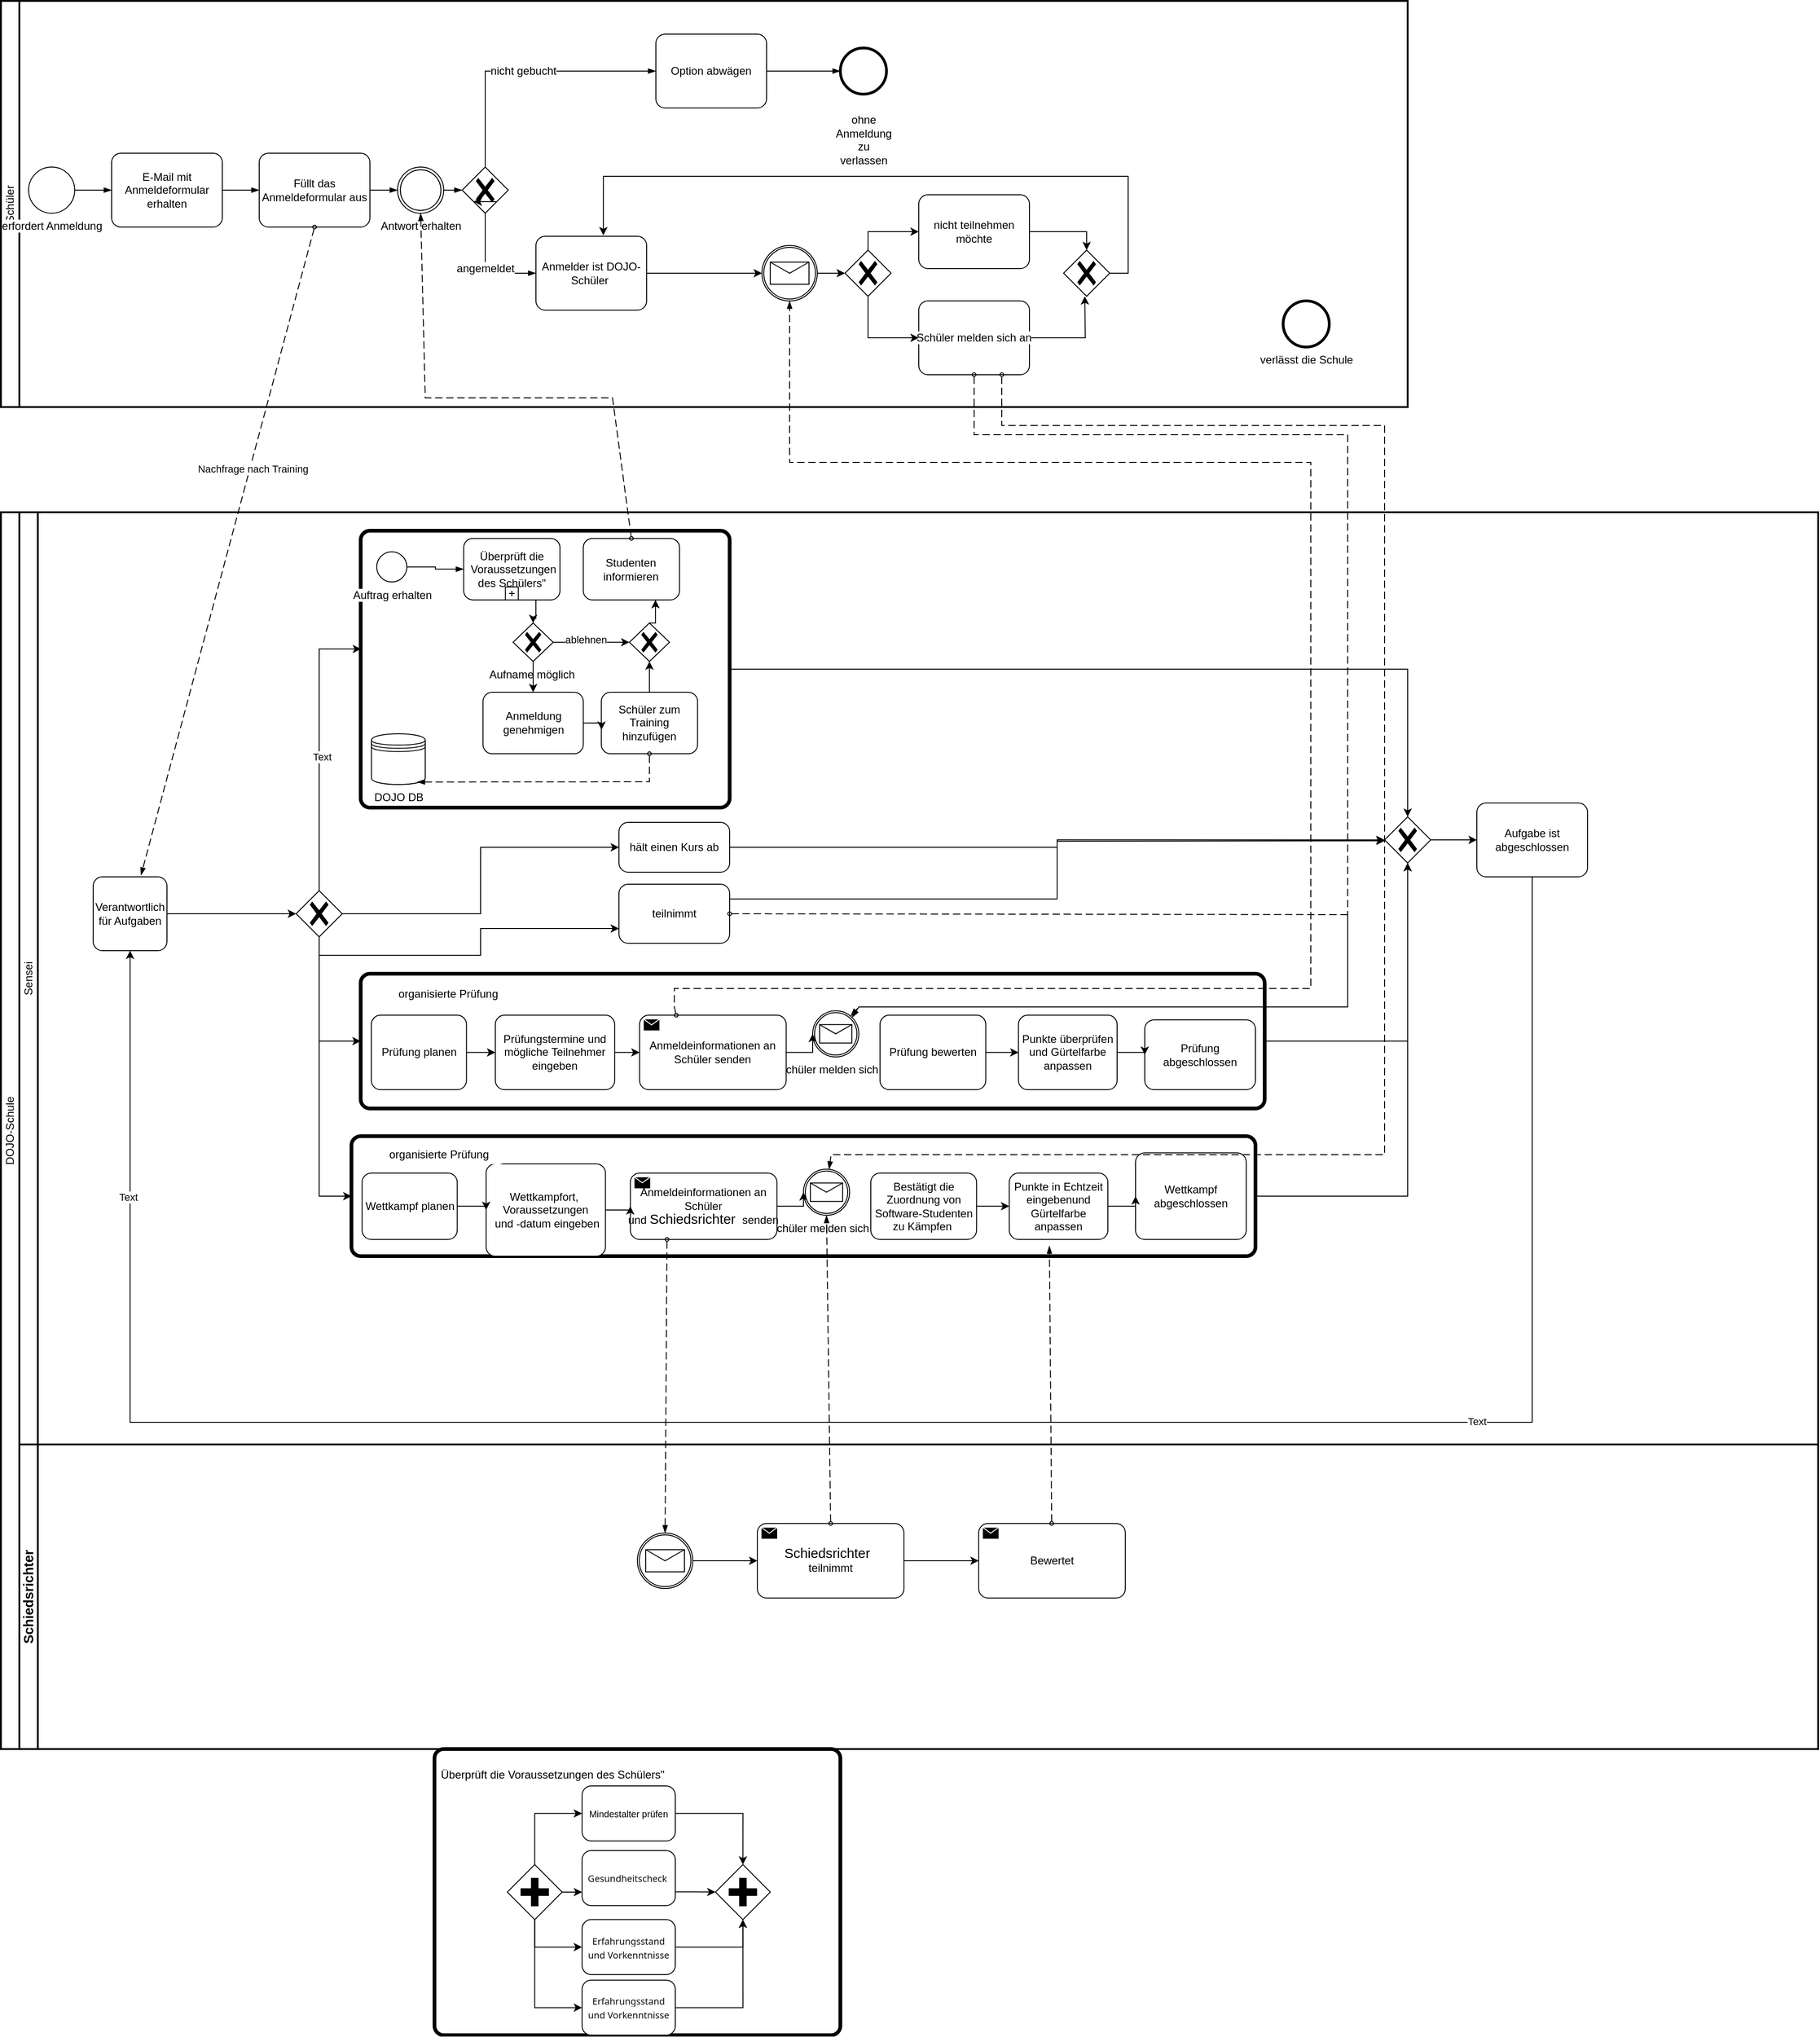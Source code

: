 <mxfile version="24.4.4" type="github">
  <diagram name="Seite-1" id="e3gTe7wbns6cE2BKe8TQ">
    <mxGraphModel dx="1917" dy="528" grid="1" gridSize="10" guides="1" tooltips="1" connect="1" arrows="1" fold="1" page="1" pageScale="1" pageWidth="827" pageHeight="1169" math="0" shadow="0">
      <root>
        <mxCell id="0" />
        <mxCell id="1" parent="0" />
        <mxCell id="qcsIHLgInA1QgSfUokJL-1" value="Schüler" style="swimlane;html=1;startSize=20;fontStyle=0;collapsible=0;horizontal=0;swimlaneLine=1;swimlaneFillColor=#ffffff;strokeWidth=2;whiteSpace=wrap;" parent="1" vertex="1">
          <mxGeometry x="-380" y="140" width="1525" height="440" as="geometry" />
        </mxCell>
        <mxCell id="qcsIHLgInA1QgSfUokJL-4" value="erfordert Anmeldung" style="points=[[0.145,0.145,0],[0.5,0,0],[0.855,0.145,0],[1,0.5,0],[0.855,0.855,0],[0.5,1,0],[0.145,0.855,0],[0,0.5,0]];shape=mxgraph.bpmn.event;html=1;verticalLabelPosition=bottom;labelBackgroundColor=#ffffff;verticalAlign=top;align=center;perimeter=ellipsePerimeter;outlineConnect=0;aspect=fixed;outline=standard;symbol=general;" parent="qcsIHLgInA1QgSfUokJL-1" vertex="1">
          <mxGeometry x="30" y="180" width="50" height="50" as="geometry" />
        </mxCell>
        <mxCell id="qcsIHLgInA1QgSfUokJL-7" value="Füllt das Anmeldeformular aus" style="points=[[0.25,0,0],[0.5,0,0],[0.75,0,0],[1,0.25,0],[1,0.5,0],[1,0.75,0],[0.75,1,0],[0.5,1,0],[0.25,1,0],[0,0.75,0],[0,0.5,0],[0,0.25,0]];shape=mxgraph.bpmn.task;whiteSpace=wrap;rectStyle=rounded;size=10;html=1;container=1;expand=0;collapsible=0;taskMarker=abstract;" parent="qcsIHLgInA1QgSfUokJL-1" vertex="1">
          <mxGeometry x="280" y="165" width="120" height="80" as="geometry" />
        </mxCell>
        <mxCell id="qcsIHLgInA1QgSfUokJL-8" value="" style="edgeStyle=elbowEdgeStyle;fontSize=12;html=1;endArrow=blockThin;endFill=1;rounded=0;exitX=1;exitY=0.5;exitDx=0;exitDy=0;exitPerimeter=0;entryX=0;entryY=0.5;entryDx=0;entryDy=0;entryPerimeter=0;" parent="qcsIHLgInA1QgSfUokJL-1" source="At_IgEc15yCGYcTw2sl6-1" target="qcsIHLgInA1QgSfUokJL-7" edge="1">
          <mxGeometry width="160" relative="1" as="geometry">
            <mxPoint x="90" y="111" as="sourcePoint" />
            <mxPoint x="180" y="56" as="targetPoint" />
          </mxGeometry>
        </mxCell>
        <mxCell id="qcsIHLgInA1QgSfUokJL-10" value="Antwort erhalten" style="points=[[0.145,0.145,0],[0.5,0,0],[0.855,0.145,0],[1,0.5,0],[0.855,0.855,0],[0.5,1,0],[0.145,0.855,0],[0,0.5,0]];shape=mxgraph.bpmn.event;html=1;verticalLabelPosition=bottom;labelBackgroundColor=#ffffff;verticalAlign=top;align=center;perimeter=ellipsePerimeter;outlineConnect=0;aspect=fixed;outline=throwing;symbol=general;" parent="qcsIHLgInA1QgSfUokJL-1" vertex="1">
          <mxGeometry x="430" y="180" width="50" height="50" as="geometry" />
        </mxCell>
        <mxCell id="qcsIHLgInA1QgSfUokJL-11" value="" style="edgeStyle=elbowEdgeStyle;fontSize=12;html=1;endArrow=blockThin;endFill=1;rounded=0;exitX=1;exitY=0.5;exitDx=0;exitDy=0;exitPerimeter=0;entryX=0;entryY=0.5;entryDx=0;entryDy=0;entryPerimeter=0;" parent="qcsIHLgInA1QgSfUokJL-1" source="qcsIHLgInA1QgSfUokJL-7" target="qcsIHLgInA1QgSfUokJL-10" edge="1">
          <mxGeometry width="160" relative="1" as="geometry">
            <mxPoint x="334" y="144.5" as="sourcePoint" />
            <mxPoint x="390" y="56" as="targetPoint" />
          </mxGeometry>
        </mxCell>
        <mxCell id="qcsIHLgInA1QgSfUokJL-12" value="" style="points=[[0.25,0.25,0],[0.5,0,0],[0.75,0.25,0],[1,0.5,0],[0.75,0.75,0],[0.5,1,0],[0.25,0.75,0],[0,0.5,0]];shape=mxgraph.bpmn.gateway2;html=1;verticalLabelPosition=bottom;labelBackgroundColor=#ffffff;verticalAlign=top;align=center;perimeter=rhombusPerimeter;outlineConnect=0;outline=none;symbol=none;gwType=exclusive;" parent="qcsIHLgInA1QgSfUokJL-1" vertex="1">
          <mxGeometry x="500" y="180" width="50" height="50" as="geometry" />
        </mxCell>
        <mxCell id="qcsIHLgInA1QgSfUokJL-13" value="Anmelder ist DOJO- Schüler&amp;nbsp;" style="points=[[0.25,0,0],[0.5,0,0],[0.75,0,0],[1,0.25,0],[1,0.5,0],[1,0.75,0],[0.75,1,0],[0.5,1,0],[0.25,1,0],[0,0.75,0],[0,0.5,0],[0,0.25,0]];shape=mxgraph.bpmn.task;whiteSpace=wrap;rectStyle=rounded;size=10;html=1;container=1;expand=0;collapsible=0;taskMarker=abstract;" parent="qcsIHLgInA1QgSfUokJL-1" vertex="1">
          <mxGeometry x="580" y="255" width="120" height="80" as="geometry" />
        </mxCell>
        <mxCell id="qcsIHLgInA1QgSfUokJL-15" value="" style="edgeStyle=elbowEdgeStyle;fontSize=12;html=1;endArrow=blockThin;endFill=1;rounded=0;exitX=1;exitY=0.5;exitDx=0;exitDy=0;exitPerimeter=0;entryX=0;entryY=0.5;entryDx=0;entryDy=0;entryPerimeter=0;" parent="qcsIHLgInA1QgSfUokJL-1" source="qcsIHLgInA1QgSfUokJL-10" target="qcsIHLgInA1QgSfUokJL-12" edge="1">
          <mxGeometry width="160" relative="1" as="geometry">
            <mxPoint x="420" y="80" as="sourcePoint" />
            <mxPoint x="490" y="120" as="targetPoint" />
          </mxGeometry>
        </mxCell>
        <mxCell id="qcsIHLgInA1QgSfUokJL-28" value="angemeldet" style="edgeStyle=elbowEdgeStyle;fontSize=12;html=1;endArrow=blockThin;endFill=1;rounded=0;entryX=0;entryY=0.5;entryDx=0;entryDy=0;entryPerimeter=0;exitX=0.5;exitY=1;exitDx=0;exitDy=0;exitPerimeter=0;" parent="qcsIHLgInA1QgSfUokJL-1" source="qcsIHLgInA1QgSfUokJL-12" target="qcsIHLgInA1QgSfUokJL-13" edge="1">
          <mxGeometry width="160" relative="1" as="geometry">
            <mxPoint x="440" y="140" as="sourcePoint" />
            <mxPoint x="530" y="76" as="targetPoint" />
            <Array as="points">
              <mxPoint x="525" y="275" />
            </Array>
          </mxGeometry>
        </mxCell>
        <mxCell id="qcsIHLgInA1QgSfUokJL-29" style="edgeStyle=orthogonalEdgeStyle;rounded=0;orthogonalLoop=1;jettySize=auto;html=1;exitX=0.75;exitY=0.75;exitDx=0;exitDy=0;exitPerimeter=0;entryX=0.25;entryY=0.75;entryDx=0;entryDy=0;entryPerimeter=0;" parent="qcsIHLgInA1QgSfUokJL-1" source="qcsIHLgInA1QgSfUokJL-12" target="qcsIHLgInA1QgSfUokJL-12" edge="1">
          <mxGeometry relative="1" as="geometry" />
        </mxCell>
        <mxCell id="qcsIHLgInA1QgSfUokJL-30" value="&#xa;&lt;span style=&quot;color: rgb(0, 0, 0); font-family: Helvetica; font-size: 12px; font-style: normal; font-variant-ligatures: normal; font-variant-caps: normal; font-weight: 400; letter-spacing: normal; orphans: 2; text-align: center; text-indent: 0px; text-transform: none; widows: 2; word-spacing: 0px; -webkit-text-stroke-width: 0px; white-space: normal; background-color: rgb(251, 251, 251); text-decoration-thickness: initial; text-decoration-style: initial; text-decoration-color: initial; display: inline !important; float: none;&quot;&gt;ohne Anmeldung zu verlassen&lt;/span&gt;&#xa;&#xa;" style="points=[[0.145,0.145,0],[0.5,0,0],[0.855,0.145,0],[1,0.5,0],[0.855,0.855,0],[0.5,1,0],[0.145,0.855,0],[0,0.5,0]];shape=mxgraph.bpmn.event;html=1;verticalLabelPosition=bottom;labelBackgroundColor=#ffffff;verticalAlign=top;align=center;perimeter=ellipsePerimeter;outlineConnect=0;aspect=fixed;outline=end;symbol=terminate2;" parent="qcsIHLgInA1QgSfUokJL-1" vertex="1">
          <mxGeometry x="910" y="51" width="50" height="50" as="geometry" />
        </mxCell>
        <mxCell id="qcsIHLgInA1QgSfUokJL-32" value="verlässt die Schule" style="points=[[0.145,0.145,0],[0.5,0,0],[0.855,0.145,0],[1,0.5,0],[0.855,0.855,0],[0.5,1,0],[0.145,0.855,0],[0,0.5,0]];shape=mxgraph.bpmn.event;html=1;verticalLabelPosition=bottom;labelBackgroundColor=#ffffff;verticalAlign=top;align=center;perimeter=ellipsePerimeter;outlineConnect=0;aspect=fixed;outline=end;symbol=terminate2;" parent="qcsIHLgInA1QgSfUokJL-1" vertex="1">
          <mxGeometry x="1390" y="325" width="50" height="50" as="geometry" />
        </mxCell>
        <mxCell id="qcsIHLgInA1QgSfUokJL-14" value="Option abwägen" style="points=[[0.25,0,0],[0.5,0,0],[0.75,0,0],[1,0.25,0],[1,0.5,0],[1,0.75,0],[0.75,1,0],[0.5,1,0],[0.25,1,0],[0,0.75,0],[0,0.5,0],[0,0.25,0]];shape=mxgraph.bpmn.task;whiteSpace=wrap;rectStyle=rounded;size=10;html=1;container=1;expand=0;collapsible=0;taskMarker=abstract;" parent="qcsIHLgInA1QgSfUokJL-1" vertex="1">
          <mxGeometry x="710" y="36" width="120" height="80" as="geometry" />
        </mxCell>
        <mxCell id="qcsIHLgInA1QgSfUokJL-27" value="nicht gebucht" style="edgeStyle=elbowEdgeStyle;fontSize=12;html=1;endArrow=blockThin;endFill=1;rounded=0;exitX=0.5;exitY=0;exitDx=0;exitDy=0;exitPerimeter=0;entryX=0;entryY=0.5;entryDx=0;entryDy=0;entryPerimeter=0;" parent="qcsIHLgInA1QgSfUokJL-1" source="qcsIHLgInA1QgSfUokJL-12" target="qcsIHLgInA1QgSfUokJL-14" edge="1">
          <mxGeometry width="160" relative="1" as="geometry">
            <mxPoint x="480" y="166" as="sourcePoint" />
            <mxPoint x="540" y="166" as="targetPoint" />
            <Array as="points">
              <mxPoint x="525" y="120" />
            </Array>
          </mxGeometry>
        </mxCell>
        <mxCell id="qcsIHLgInA1QgSfUokJL-31" value="" style="edgeStyle=elbowEdgeStyle;fontSize=12;html=1;endArrow=blockThin;endFill=1;rounded=0;exitX=1;exitY=0.5;exitDx=0;exitDy=0;exitPerimeter=0;entryX=0;entryY=0.5;entryDx=0;entryDy=0;entryPerimeter=0;" parent="qcsIHLgInA1QgSfUokJL-1" source="qcsIHLgInA1QgSfUokJL-14" target="qcsIHLgInA1QgSfUokJL-30" edge="1">
          <mxGeometry width="160" relative="1" as="geometry">
            <mxPoint x="320" y="200" as="sourcePoint" />
            <mxPoint x="870" y="76" as="targetPoint" />
            <Array as="points" />
          </mxGeometry>
        </mxCell>
        <mxCell id="At_IgEc15yCGYcTw2sl6-2" value="" style="edgeStyle=elbowEdgeStyle;fontSize=12;html=1;endArrow=blockThin;endFill=1;rounded=0;exitX=1;exitY=0.5;exitDx=0;exitDy=0;exitPerimeter=0;entryX=0;entryY=0.5;entryDx=0;entryDy=0;entryPerimeter=0;" parent="qcsIHLgInA1QgSfUokJL-1" source="qcsIHLgInA1QgSfUokJL-4" target="At_IgEc15yCGYcTw2sl6-1" edge="1">
          <mxGeometry width="160" relative="1" as="geometry">
            <mxPoint x="120" y="385" as="sourcePoint" />
            <mxPoint x="320" y="385" as="targetPoint" />
          </mxGeometry>
        </mxCell>
        <mxCell id="At_IgEc15yCGYcTw2sl6-1" value="E-Mail mit Anmeldeformular erhalten" style="points=[[0.25,0,0],[0.5,0,0],[0.75,0,0],[1,0.25,0],[1,0.5,0],[1,0.75,0],[0.75,1,0],[0.5,1,0],[0.25,1,0],[0,0.75,0],[0,0.5,0],[0,0.25,0]];shape=mxgraph.bpmn.task;whiteSpace=wrap;rectStyle=rounded;size=10;html=1;container=1;expand=0;collapsible=0;taskMarker=abstract;" parent="qcsIHLgInA1QgSfUokJL-1" vertex="1">
          <mxGeometry x="120" y="165" width="120" height="80" as="geometry" />
        </mxCell>
        <mxCell id="At_IgEc15yCGYcTw2sl6-193" style="edgeStyle=orthogonalEdgeStyle;rounded=0;orthogonalLoop=1;jettySize=auto;html=1;exitX=1;exitY=0.5;exitDx=0;exitDy=0;exitPerimeter=0;entryX=0;entryY=0.5;entryDx=0;entryDy=0;entryPerimeter=0;" parent="qcsIHLgInA1QgSfUokJL-1" source="qcsIHLgInA1QgSfUokJL-13" target="At_IgEc15yCGYcTw2sl6-194" edge="1">
          <mxGeometry relative="1" as="geometry">
            <mxPoint x="815" y="295" as="targetPoint" />
          </mxGeometry>
        </mxCell>
        <mxCell id="At_IgEc15yCGYcTw2sl6-194" value="" style="points=[[0.145,0.145,0],[0.5,0,0],[0.855,0.145,0],[1,0.5,0],[0.855,0.855,0],[0.5,1,0],[0.145,0.855,0],[0,0.5,0]];shape=mxgraph.bpmn.event;html=1;verticalLabelPosition=bottom;labelBackgroundColor=#ffffff;verticalAlign=top;align=center;perimeter=ellipsePerimeter;outlineConnect=0;aspect=fixed;outline=catching;symbol=message;" parent="qcsIHLgInA1QgSfUokJL-1" vertex="1">
          <mxGeometry x="825" y="265" width="60" height="60" as="geometry" />
        </mxCell>
        <mxCell id="At_IgEc15yCGYcTw2sl6-195" value="" style="points=[[0.25,0.25,0],[0.5,0,0],[0.75,0.25,0],[1,0.5,0],[0.75,0.75,0],[0.5,1,0],[0.25,0.75,0],[0,0.5,0]];shape=mxgraph.bpmn.gateway2;html=1;verticalLabelPosition=bottom;labelBackgroundColor=#ffffff;verticalAlign=top;align=center;perimeter=rhombusPerimeter;outlineConnect=0;outline=none;symbol=none;gwType=exclusive;" parent="qcsIHLgInA1QgSfUokJL-1" vertex="1">
          <mxGeometry x="915" y="270" width="50" height="50" as="geometry" />
        </mxCell>
        <mxCell id="At_IgEc15yCGYcTw2sl6-196" style="edgeStyle=orthogonalEdgeStyle;rounded=0;orthogonalLoop=1;jettySize=auto;html=1;exitX=1;exitY=0.5;exitDx=0;exitDy=0;exitPerimeter=0;entryX=0;entryY=0.5;entryDx=0;entryDy=0;entryPerimeter=0;" parent="qcsIHLgInA1QgSfUokJL-1" source="At_IgEc15yCGYcTw2sl6-194" target="At_IgEc15yCGYcTw2sl6-195" edge="1">
          <mxGeometry relative="1" as="geometry" />
        </mxCell>
        <mxCell id="At_IgEc15yCGYcTw2sl6-203" style="edgeStyle=orthogonalEdgeStyle;rounded=0;orthogonalLoop=1;jettySize=auto;html=1;exitX=1;exitY=0.5;exitDx=0;exitDy=0;exitPerimeter=0;" parent="qcsIHLgInA1QgSfUokJL-1" source="At_IgEc15yCGYcTw2sl6-197" edge="1">
          <mxGeometry relative="1" as="geometry">
            <mxPoint x="1175" y="320" as="targetPoint" />
          </mxGeometry>
        </mxCell>
        <mxCell id="At_IgEc15yCGYcTw2sl6-197" value="&lt;span style=&quot;text-wrap: nowrap; background-color: rgb(255, 255, 255);&quot;&gt;Schüler melden sich an&lt;/span&gt;" style="points=[[0.25,0,0],[0.5,0,0],[0.75,0,0],[1,0.25,0],[1,0.5,0],[1,0.75,0],[0.75,1,0],[0.5,1,0],[0.25,1,0],[0,0.75,0],[0,0.5,0],[0,0.25,0]];shape=mxgraph.bpmn.task;whiteSpace=wrap;rectStyle=rounded;size=10;html=1;container=1;expand=0;collapsible=0;taskMarker=abstract;" parent="qcsIHLgInA1QgSfUokJL-1" vertex="1">
          <mxGeometry x="995" y="325" width="120" height="80" as="geometry" />
        </mxCell>
        <mxCell id="At_IgEc15yCGYcTw2sl6-198" style="edgeStyle=orthogonalEdgeStyle;rounded=0;orthogonalLoop=1;jettySize=auto;html=1;exitX=0.5;exitY=1;exitDx=0;exitDy=0;exitPerimeter=0;entryX=0;entryY=0.5;entryDx=0;entryDy=0;entryPerimeter=0;" parent="qcsIHLgInA1QgSfUokJL-1" source="At_IgEc15yCGYcTw2sl6-195" target="At_IgEc15yCGYcTw2sl6-197" edge="1">
          <mxGeometry relative="1" as="geometry" />
        </mxCell>
        <mxCell id="At_IgEc15yCGYcTw2sl6-200" value="nicht teilnehmen möchte" style="points=[[0.25,0,0],[0.5,0,0],[0.75,0,0],[1,0.25,0],[1,0.5,0],[1,0.75,0],[0.75,1,0],[0.5,1,0],[0.25,1,0],[0,0.75,0],[0,0.5,0],[0,0.25,0]];shape=mxgraph.bpmn.task;whiteSpace=wrap;rectStyle=rounded;size=10;html=1;container=1;expand=0;collapsible=0;taskMarker=abstract;" parent="qcsIHLgInA1QgSfUokJL-1" vertex="1">
          <mxGeometry x="994.999" y="210.004" width="120" height="80" as="geometry" />
        </mxCell>
        <mxCell id="At_IgEc15yCGYcTw2sl6-199" style="edgeStyle=orthogonalEdgeStyle;rounded=0;orthogonalLoop=1;jettySize=auto;html=1;exitX=0.5;exitY=0;exitDx=0;exitDy=0;exitPerimeter=0;" parent="qcsIHLgInA1QgSfUokJL-1" source="At_IgEc15yCGYcTw2sl6-195" target="At_IgEc15yCGYcTw2sl6-200" edge="1">
          <mxGeometry relative="1" as="geometry">
            <mxPoint x="940.429" y="269.714" as="targetPoint" />
          </mxGeometry>
        </mxCell>
        <mxCell id="At_IgEc15yCGYcTw2sl6-201" value="" style="points=[[0.25,0.25,0],[0.5,0,0],[0.75,0.25,0],[1,0.5,0],[0.75,0.75,0],[0.5,1,0],[0.25,0.75,0],[0,0.5,0]];shape=mxgraph.bpmn.gateway2;html=1;verticalLabelPosition=bottom;labelBackgroundColor=#ffffff;verticalAlign=top;align=center;perimeter=rhombusPerimeter;outlineConnect=0;outline=none;symbol=none;gwType=exclusive;" parent="qcsIHLgInA1QgSfUokJL-1" vertex="1">
          <mxGeometry x="1152" y="270" width="50" height="50" as="geometry" />
        </mxCell>
        <mxCell id="At_IgEc15yCGYcTw2sl6-202" style="edgeStyle=orthogonalEdgeStyle;rounded=0;orthogonalLoop=1;jettySize=auto;html=1;exitX=1;exitY=0.5;exitDx=0;exitDy=0;exitPerimeter=0;entryX=0.5;entryY=0;entryDx=0;entryDy=0;entryPerimeter=0;" parent="qcsIHLgInA1QgSfUokJL-1" source="At_IgEc15yCGYcTw2sl6-200" target="At_IgEc15yCGYcTw2sl6-201" edge="1">
          <mxGeometry relative="1" as="geometry" />
        </mxCell>
        <mxCell id="At_IgEc15yCGYcTw2sl6-204" style="edgeStyle=orthogonalEdgeStyle;rounded=0;orthogonalLoop=1;jettySize=auto;html=1;exitX=1;exitY=0.5;exitDx=0;exitDy=0;exitPerimeter=0;entryX=0.609;entryY=-0.013;entryDx=0;entryDy=0;entryPerimeter=0;" parent="qcsIHLgInA1QgSfUokJL-1" source="At_IgEc15yCGYcTw2sl6-201" target="qcsIHLgInA1QgSfUokJL-13" edge="1">
          <mxGeometry relative="1" as="geometry">
            <Array as="points">
              <mxPoint x="1222" y="295" />
              <mxPoint x="1222" y="190" />
              <mxPoint x="653" y="190" />
            </Array>
          </mxGeometry>
        </mxCell>
        <mxCell id="qcsIHLgInA1QgSfUokJL-2" value="DOJO-Schule" style="swimlane;html=1;startSize=20;fontStyle=0;collapsible=0;horizontal=0;swimlaneLine=1;swimlaneFillColor=#ffffff;strokeWidth=2;whiteSpace=wrap;" parent="1" vertex="1">
          <mxGeometry x="-380" y="694" width="1970" height="1340" as="geometry" />
        </mxCell>
        <mxCell id="At_IgEc15yCGYcTw2sl6-47" value="Sensei" style="swimlane;html=1;startSize=20;fontStyle=0;collapsible=0;horizontal=0;swimlaneLine=1;swimlaneFillColor=#ffffff;strokeWidth=2;whiteSpace=wrap;" parent="qcsIHLgInA1QgSfUokJL-2" vertex="1">
          <mxGeometry x="20" width="1950" height="1010" as="geometry" />
        </mxCell>
        <mxCell id="At_IgEc15yCGYcTw2sl6-48" value="" style="swimlane;html=1;startSize=20;fontStyle=0;collapsible=0;horizontal=0;swimlaneLine=0;fillColor=none;whiteSpace=wrap;" parent="At_IgEc15yCGYcTw2sl6-47" vertex="1">
          <mxGeometry x="20" width="1930" height="1010" as="geometry" />
        </mxCell>
        <mxCell id="At_IgEc15yCGYcTw2sl6-117" value="" style="points=[[0.25,0,0],[0.5,0,0],[0.75,0,0],[1,0.25,0],[1,0.5,0],[1,0.75,0],[0.75,1,0],[0.5,1,0],[0.25,1,0],[0,0.75,0],[0,0.5,0],[0,0.25,0]];shape=mxgraph.bpmn.task;whiteSpace=wrap;rectStyle=rounded;size=10;html=1;container=1;expand=0;collapsible=0;bpmnShapeType=call;" parent="At_IgEc15yCGYcTw2sl6-48" vertex="1">
          <mxGeometry x="350" y="20" width="400" height="300" as="geometry" />
        </mxCell>
        <mxCell id="At_IgEc15yCGYcTw2sl6-119" value="Auftrag erhalten" style="points=[[0.145,0.145,0],[0.5,0,0],[0.855,0.145,0],[1,0.5,0],[0.855,0.855,0],[0.5,1,0],[0.145,0.855,0],[0,0.5,0]];shape=mxgraph.bpmn.event;html=1;verticalLabelPosition=bottom;labelBackgroundColor=#ffffff;verticalAlign=top;align=center;perimeter=ellipsePerimeter;outlineConnect=0;aspect=fixed;outline=standard;symbol=general;" parent="At_IgEc15yCGYcTw2sl6-117" vertex="1">
          <mxGeometry x="17.391" y="22.875" width="32.68" height="32.68" as="geometry" />
        </mxCell>
        <mxCell id="At_IgEc15yCGYcTw2sl6-120" style="edgeStyle=orthogonalEdgeStyle;rounded=0;orthogonalLoop=1;jettySize=auto;html=1;exitX=0.75;exitY=1;exitDx=0;exitDy=0;exitPerimeter=0;" parent="At_IgEc15yCGYcTw2sl6-117" source="At_IgEc15yCGYcTw2sl6-63" target="At_IgEc15yCGYcTw2sl6-52" edge="1">
          <mxGeometry relative="1" as="geometry" />
        </mxCell>
        <mxCell id="At_IgEc15yCGYcTw2sl6-63" value="&lt;br&gt;&lt;span style=&quot;color: rgb(0, 0, 0); font-family: Helvetica; font-size: 12px; font-style: normal; font-variant-ligatures: normal; font-variant-caps: normal; font-weight: 400; letter-spacing: normal; orphans: 2; text-align: center; text-indent: 0px; text-transform: none; widows: 2; word-spacing: 0px; -webkit-text-stroke-width: 0px; white-space: normal; background-color: rgb(251, 251, 251); text-decoration-thickness: initial; text-decoration-style: initial; text-decoration-color: initial; display: inline !important; float: none;&quot;&gt;Über&lt;/span&gt;&lt;span style=&quot;text-wrap: nowrap;&quot;&gt;prüft die&lt;br&gt;&amp;nbsp;Voraussetzungen &lt;br&gt;des Schülers&quot;&lt;/span&gt;&lt;div&gt;&lt;br&gt;&lt;/div&gt;" style="points=[[0.25,0,0],[0.5,0,0],[0.75,0,0],[1,0.25,0],[1,0.5,0],[1,0.75,0],[0.75,1,0],[0.5,1,0],[0.25,1,0],[0,0.75,0],[0,0.5,0],[0,0.25,0]];shape=mxgraph.bpmn.task;whiteSpace=wrap;rectStyle=rounded;size=10;html=1;container=1;expand=0;collapsible=0;taskMarker=abstract;isLoopSub=1;" parent="At_IgEc15yCGYcTw2sl6-117" vertex="1">
          <mxGeometry x="111.687" y="8.333" width="104.348" height="66.667" as="geometry" />
        </mxCell>
        <mxCell id="At_IgEc15yCGYcTw2sl6-51" value="" style="edgeStyle=elbowEdgeStyle;fontSize=12;html=1;endArrow=blockThin;endFill=1;rounded=0;entryX=0;entryY=0.5;entryDx=0;entryDy=0;entryPerimeter=0;" parent="At_IgEc15yCGYcTw2sl6-117" source="At_IgEc15yCGYcTw2sl6-119" target="At_IgEc15yCGYcTw2sl6-63" edge="1">
          <mxGeometry width="160" relative="1" as="geometry">
            <mxPoint x="65.538" y="129.163" as="sourcePoint" />
            <mxPoint x="-147.826" y="129.167" as="targetPoint" />
          </mxGeometry>
        </mxCell>
        <mxCell id="At_IgEc15yCGYcTw2sl6-52" value="Aufname möglich&amp;nbsp;" style="points=[[0.25,0.25,0],[0.5,0,0],[0.75,0.25,0],[1,0.5,0],[0.75,0.75,0],[0.5,1,0],[0.25,0.75,0],[0,0.5,0]];shape=mxgraph.bpmn.gateway2;html=1;verticalLabelPosition=bottom;labelBackgroundColor=#ffffff;verticalAlign=top;align=center;perimeter=rhombusPerimeter;outlineConnect=0;outline=none;symbol=none;gwType=exclusive;" parent="At_IgEc15yCGYcTw2sl6-117" vertex="1">
          <mxGeometry x="165.217" y="100" width="43.478" height="41.667" as="geometry" />
        </mxCell>
        <mxCell id="At_IgEc15yCGYcTw2sl6-55" value="" style="points=[[0.25,0.25,0],[0.5,0,0],[0.75,0.25,0],[1,0.5,0],[0.75,0.75,0],[0.5,1,0],[0.25,0.75,0],[0,0.5,0]];shape=mxgraph.bpmn.gateway2;html=1;verticalLabelPosition=bottom;labelBackgroundColor=#ffffff;verticalAlign=top;align=center;perimeter=rhombusPerimeter;outlineConnect=0;outline=none;symbol=none;gwType=exclusive;" parent="At_IgEc15yCGYcTw2sl6-117" vertex="1">
          <mxGeometry x="291.304" y="100" width="43.478" height="41.667" as="geometry" />
        </mxCell>
        <mxCell id="At_IgEc15yCGYcTw2sl6-56" style="edgeStyle=orthogonalEdgeStyle;rounded=0;orthogonalLoop=1;jettySize=auto;html=1;entryX=0;entryY=0.5;entryDx=0;entryDy=0;entryPerimeter=0;exitX=1;exitY=0.5;exitDx=0;exitDy=0;exitPerimeter=0;" parent="At_IgEc15yCGYcTw2sl6-117" source="At_IgEc15yCGYcTw2sl6-52" target="At_IgEc15yCGYcTw2sl6-55" edge="1">
          <mxGeometry relative="1" as="geometry">
            <mxPoint x="121.739" y="25" as="sourcePoint" />
            <mxPoint x="78.261" y="70.833" as="targetPoint" />
          </mxGeometry>
        </mxCell>
        <mxCell id="At_IgEc15yCGYcTw2sl6-57" value="ablehnen" style="edgeLabel;html=1;align=center;verticalAlign=middle;resizable=0;points=[];" parent="At_IgEc15yCGYcTw2sl6-56" vertex="1" connectable="0">
          <mxGeometry x="-0.145" y="3" relative="1" as="geometry">
            <mxPoint as="offset" />
          </mxGeometry>
        </mxCell>
        <mxCell id="At_IgEc15yCGYcTw2sl6-59" value="Schüler zum Training hinzufügen" style="points=[[0.25,0,0],[0.5,0,0],[0.75,0,0],[1,0.25,0],[1,0.5,0],[1,0.75,0],[0.75,1,0],[0.5,1,0],[0.25,1,0],[0,0.75,0],[0,0.5,0],[0,0.25,0]];shape=mxgraph.bpmn.task;whiteSpace=wrap;rectStyle=rounded;size=10;html=1;container=1;expand=0;collapsible=0;taskMarker=abstract;" parent="At_IgEc15yCGYcTw2sl6-117" vertex="1">
          <mxGeometry x="260.87" y="174.996" width="104.348" height="66.667" as="geometry" />
        </mxCell>
        <mxCell id="At_IgEc15yCGYcTw2sl6-61" style="edgeStyle=orthogonalEdgeStyle;rounded=0;orthogonalLoop=1;jettySize=auto;html=1;exitX=0.5;exitY=0;exitDx=0;exitDy=0;exitPerimeter=0;entryX=0.5;entryY=1;entryDx=0;entryDy=0;entryPerimeter=0;" parent="At_IgEc15yCGYcTw2sl6-117" source="At_IgEc15yCGYcTw2sl6-59" target="At_IgEc15yCGYcTw2sl6-55" edge="1">
          <mxGeometry relative="1" as="geometry" />
        </mxCell>
        <mxCell id="At_IgEc15yCGYcTw2sl6-54" value="Anmeldung genehmigen" style="points=[[0.25,0,0],[0.5,0,0],[0.75,0,0],[1,0.25,0],[1,0.5,0],[1,0.75,0],[0.75,1,0],[0.5,1,0],[0.25,1,0],[0,0.75,0],[0,0.5,0],[0,0.25,0]];shape=mxgraph.bpmn.task;whiteSpace=wrap;rectStyle=rounded;size=10;html=1;container=1;expand=0;collapsible=0;taskMarker=abstract;" parent="At_IgEc15yCGYcTw2sl6-117" vertex="1">
          <mxGeometry x="132.609" y="175" width="108.696" height="66.667" as="geometry" />
        </mxCell>
        <mxCell id="At_IgEc15yCGYcTw2sl6-121" style="edgeStyle=orthogonalEdgeStyle;rounded=0;orthogonalLoop=1;jettySize=auto;html=1;exitX=0.5;exitY=1;exitDx=0;exitDy=0;exitPerimeter=0;" parent="At_IgEc15yCGYcTw2sl6-117" source="At_IgEc15yCGYcTw2sl6-52" target="At_IgEc15yCGYcTw2sl6-54" edge="1">
          <mxGeometry relative="1" as="geometry" />
        </mxCell>
        <mxCell id="At_IgEc15yCGYcTw2sl6-122" style="edgeStyle=orthogonalEdgeStyle;rounded=0;orthogonalLoop=1;jettySize=auto;html=1;exitX=1;exitY=0.5;exitDx=0;exitDy=0;exitPerimeter=0;entryX=0.002;entryY=0.61;entryDx=0;entryDy=0;entryPerimeter=0;" parent="At_IgEc15yCGYcTw2sl6-117" source="At_IgEc15yCGYcTw2sl6-54" target="At_IgEc15yCGYcTw2sl6-59" edge="1">
          <mxGeometry relative="1" as="geometry" />
        </mxCell>
        <mxCell id="At_IgEc15yCGYcTw2sl6-53" value="Studenten informieren" style="points=[[0.25,0,0],[0.5,0,0],[0.75,0,0],[1,0.25,0],[1,0.5,0],[1,0.75,0],[0.75,1,0],[0.5,1,0],[0.25,1,0],[0,0.75,0],[0,0.5,0],[0,0.25,0]];shape=mxgraph.bpmn.task;whiteSpace=wrap;rectStyle=rounded;size=10;html=1;container=1;expand=0;collapsible=0;taskMarker=abstract;" parent="At_IgEc15yCGYcTw2sl6-117" vertex="1">
          <mxGeometry x="241.304" y="8.333" width="104.348" height="66.667" as="geometry" />
        </mxCell>
        <mxCell id="At_IgEc15yCGYcTw2sl6-124" style="edgeStyle=orthogonalEdgeStyle;rounded=0;orthogonalLoop=1;jettySize=auto;html=1;exitX=0.5;exitY=0;exitDx=0;exitDy=0;exitPerimeter=0;entryX=0.75;entryY=1;entryDx=0;entryDy=0;entryPerimeter=0;" parent="At_IgEc15yCGYcTw2sl6-117" source="At_IgEc15yCGYcTw2sl6-55" target="At_IgEc15yCGYcTw2sl6-53" edge="1">
          <mxGeometry relative="1" as="geometry" />
        </mxCell>
        <mxCell id="At_IgEc15yCGYcTw2sl6-152" value="DOJO DB" style="shape=datastore;html=1;labelPosition=center;verticalLabelPosition=bottom;align=center;verticalAlign=top;" parent="At_IgEc15yCGYcTw2sl6-117" vertex="1">
          <mxGeometry x="11.69" y="220" width="58.31" height="55" as="geometry" />
        </mxCell>
        <mxCell id="At_IgEc15yCGYcTw2sl6-154" value="" style="dashed=1;dashPattern=8 4;endArrow=blockThin;endFill=1;startArrow=oval;startFill=0;endSize=6;startSize=4;html=1;rounded=0;exitX=0.5;exitY=1;exitDx=0;exitDy=0;exitPerimeter=0;entryX=0.85;entryY=0.95;entryDx=0;entryDy=0;entryPerimeter=0;" parent="At_IgEc15yCGYcTw2sl6-117" source="At_IgEc15yCGYcTw2sl6-59" target="At_IgEc15yCGYcTw2sl6-152" edge="1">
          <mxGeometry width="160" relative="1" as="geometry">
            <mxPoint x="110" y="360" as="sourcePoint" />
            <mxPoint x="270" y="360" as="targetPoint" />
            <Array as="points">
              <mxPoint x="313" y="272" />
            </Array>
          </mxGeometry>
        </mxCell>
        <mxCell id="At_IgEc15yCGYcTw2sl6-111" value="Verantwortlich für Aufgaben" style="points=[[0.25,0,0],[0.5,0,0],[0.75,0,0],[1,0.25,0],[1,0.5,0],[1,0.75,0],[0.75,1,0],[0.5,1,0],[0.25,1,0],[0,0.75,0],[0,0.5,0],[0,0.25,0]];shape=mxgraph.bpmn.task;whiteSpace=wrap;rectStyle=rounded;size=10;html=1;container=1;expand=0;collapsible=0;taskMarker=abstract;" parent="At_IgEc15yCGYcTw2sl6-48" vertex="1">
          <mxGeometry x="60" y="395" width="80" height="80" as="geometry" />
        </mxCell>
        <mxCell id="At_IgEc15yCGYcTw2sl6-113" value="" style="points=[[0.25,0.25,0],[0.5,0,0],[0.75,0.25,0],[1,0.5,0],[0.75,0.75,0],[0.5,1,0],[0.25,0.75,0],[0,0.5,0]];shape=mxgraph.bpmn.gateway2;html=1;verticalLabelPosition=bottom;labelBackgroundColor=#ffffff;verticalAlign=top;align=center;perimeter=rhombusPerimeter;outlineConnect=0;outline=none;symbol=none;gwType=exclusive;" parent="At_IgEc15yCGYcTw2sl6-48" vertex="1">
          <mxGeometry x="280" y="410" width="50" height="50" as="geometry" />
        </mxCell>
        <mxCell id="At_IgEc15yCGYcTw2sl6-114" style="edgeStyle=orthogonalEdgeStyle;rounded=0;orthogonalLoop=1;jettySize=auto;html=1;exitX=0.5;exitY=0;exitDx=0;exitDy=0;exitPerimeter=0;entryX=0.001;entryY=0.427;entryDx=0;entryDy=0;entryPerimeter=0;" parent="At_IgEc15yCGYcTw2sl6-48" source="At_IgEc15yCGYcTw2sl6-113" target="At_IgEc15yCGYcTw2sl6-117" edge="1">
          <mxGeometry relative="1" as="geometry">
            <mxPoint x="380.98" y="164.29" as="targetPoint" />
          </mxGeometry>
        </mxCell>
        <mxCell id="At_IgEc15yCGYcTw2sl6-118" value="Text" style="edgeLabel;html=1;align=center;verticalAlign=middle;resizable=0;points=[];" parent="At_IgEc15yCGYcTw2sl6-114" vertex="1" connectable="0">
          <mxGeometry x="-0.057" y="-3" relative="1" as="geometry">
            <mxPoint as="offset" />
          </mxGeometry>
        </mxCell>
        <mxCell id="At_IgEc15yCGYcTw2sl6-304" style="edgeStyle=orthogonalEdgeStyle;rounded=0;orthogonalLoop=1;jettySize=auto;html=1;exitX=1;exitY=0.5;exitDx=0;exitDy=0;exitPerimeter=0;" parent="At_IgEc15yCGYcTw2sl6-48" source="At_IgEc15yCGYcTw2sl6-127" edge="1">
          <mxGeometry relative="1" as="geometry">
            <mxPoint x="1460" y="356" as="targetPoint" />
          </mxGeometry>
        </mxCell>
        <mxCell id="At_IgEc15yCGYcTw2sl6-127" value="hält einen Kurs ab" style="points=[[0.25,0,0],[0.5,0,0],[0.75,0,0],[1,0.25,0],[1,0.5,0],[1,0.75,0],[0.75,1,0],[0.5,1,0],[0.25,1,0],[0,0.75,0],[0,0.5,0],[0,0.25,0]];shape=mxgraph.bpmn.task;whiteSpace=wrap;rectStyle=rounded;size=10;html=1;container=1;expand=0;collapsible=0;taskMarker=abstract;" parent="At_IgEc15yCGYcTw2sl6-48" vertex="1">
          <mxGeometry x="630" y="336" width="120" height="54" as="geometry" />
        </mxCell>
        <mxCell id="At_IgEc15yCGYcTw2sl6-130" style="edgeStyle=orthogonalEdgeStyle;rounded=0;orthogonalLoop=1;jettySize=auto;html=1;exitX=1;exitY=0.5;exitDx=0;exitDy=0;exitPerimeter=0;entryX=0;entryY=0.5;entryDx=0;entryDy=0;entryPerimeter=0;" parent="At_IgEc15yCGYcTw2sl6-48" source="At_IgEc15yCGYcTw2sl6-113" target="At_IgEc15yCGYcTw2sl6-127" edge="1">
          <mxGeometry relative="1" as="geometry" />
        </mxCell>
        <mxCell id="At_IgEc15yCGYcTw2sl6-133" style="edgeStyle=orthogonalEdgeStyle;rounded=0;orthogonalLoop=1;jettySize=auto;html=1;exitX=0.5;exitY=1;exitDx=0;exitDy=0;exitPerimeter=0;entryX=0;entryY=0.75;entryDx=0;entryDy=0;entryPerimeter=0;" parent="At_IgEc15yCGYcTw2sl6-48" source="At_IgEc15yCGYcTw2sl6-113" target="At_IgEc15yCGYcTw2sl6-147" edge="1">
          <mxGeometry relative="1" as="geometry">
            <mxPoint x="370" y="515.0" as="targetPoint" />
          </mxGeometry>
        </mxCell>
        <mxCell id="At_IgEc15yCGYcTw2sl6-139" style="edgeStyle=orthogonalEdgeStyle;rounded=0;orthogonalLoop=1;jettySize=auto;html=1;exitX=0.5;exitY=1;exitDx=0;exitDy=0;exitPerimeter=0;entryX=0;entryY=0.5;entryDx=0;entryDy=0;entryPerimeter=0;" parent="At_IgEc15yCGYcTw2sl6-48" source="At_IgEc15yCGYcTw2sl6-113" target="At_IgEc15yCGYcTw2sl6-156" edge="1">
          <mxGeometry relative="1" as="geometry" />
        </mxCell>
        <mxCell id="At_IgEc15yCGYcTw2sl6-143" value="Aufgabe ist abgeschlossen" style="points=[[0.25,0,0],[0.5,0,0],[0.75,0,0],[1,0.25,0],[1,0.5,0],[1,0.75,0],[0.75,1,0],[0.5,1,0],[0.25,1,0],[0,0.75,0],[0,0.5,0],[0,0.25,0]];shape=mxgraph.bpmn.task;whiteSpace=wrap;rectStyle=rounded;size=10;html=1;container=1;expand=0;collapsible=0;taskMarker=abstract;" parent="At_IgEc15yCGYcTw2sl6-48" vertex="1">
          <mxGeometry x="1560" y="315" width="120" height="80" as="geometry" />
        </mxCell>
        <mxCell id="At_IgEc15yCGYcTw2sl6-145" style="edgeStyle=orthogonalEdgeStyle;rounded=0;orthogonalLoop=1;jettySize=auto;html=1;entryX=0.5;entryY=1;entryDx=0;entryDy=0;entryPerimeter=0;exitX=0.5;exitY=1;exitDx=0;exitDy=0;exitPerimeter=0;" parent="At_IgEc15yCGYcTw2sl6-48" source="At_IgEc15yCGYcTw2sl6-143" target="At_IgEc15yCGYcTw2sl6-111" edge="1">
          <mxGeometry relative="1" as="geometry">
            <mxPoint x="1460" y="460" as="sourcePoint" />
            <Array as="points">
              <mxPoint x="1620" y="986" />
              <mxPoint x="100" y="986" />
            </Array>
          </mxGeometry>
        </mxCell>
        <mxCell id="At_IgEc15yCGYcTw2sl6-146" value="Text" style="edgeLabel;html=1;align=center;verticalAlign=middle;resizable=0;points=[];" parent="At_IgEc15yCGYcTw2sl6-145" vertex="1" connectable="0">
          <mxGeometry x="-0.503" y="-1" relative="1" as="geometry">
            <mxPoint as="offset" />
          </mxGeometry>
        </mxCell>
        <mxCell id="At_IgEc15yCGYcTw2sl6-149" value="Text" style="edgeLabel;html=1;align=center;verticalAlign=middle;resizable=0;points=[];" parent="At_IgEc15yCGYcTw2sl6-145" vertex="1" connectable="0">
          <mxGeometry x="0.797" y="2" relative="1" as="geometry">
            <mxPoint y="1" as="offset" />
          </mxGeometry>
        </mxCell>
        <mxCell id="At_IgEc15yCGYcTw2sl6-303" style="edgeStyle=orthogonalEdgeStyle;rounded=0;orthogonalLoop=1;jettySize=auto;html=1;exitX=1;exitY=0.25;exitDx=0;exitDy=0;exitPerimeter=0;entryX=0;entryY=0.5;entryDx=0;entryDy=0;entryPerimeter=0;" parent="At_IgEc15yCGYcTw2sl6-48" source="At_IgEc15yCGYcTw2sl6-147" target="At_IgEc15yCGYcTw2sl6-173" edge="1">
          <mxGeometry relative="1" as="geometry">
            <mxPoint x="1450" y="356" as="targetPoint" />
          </mxGeometry>
        </mxCell>
        <mxCell id="At_IgEc15yCGYcTw2sl6-147" value="teilnimmt" style="points=[[0.25,0,0],[0.5,0,0],[0.75,0,0],[1,0.25,0],[1,0.5,0],[1,0.75,0],[0.75,1,0],[0.5,1,0],[0.25,1,0],[0,0.75,0],[0,0.5,0],[0,0.25,0]];shape=mxgraph.bpmn.task;whiteSpace=wrap;rectStyle=rounded;size=10;html=1;container=1;expand=0;collapsible=0;taskMarker=abstract;" parent="At_IgEc15yCGYcTw2sl6-48" vertex="1">
          <mxGeometry x="630" y="403" width="120" height="64" as="geometry" />
        </mxCell>
        <mxCell id="At_IgEc15yCGYcTw2sl6-148" style="edgeStyle=orthogonalEdgeStyle;rounded=0;orthogonalLoop=1;jettySize=auto;html=1;exitX=0.5;exitY=1;exitDx=0;exitDy=0;exitPerimeter=0;entryX=0;entryY=0.5;entryDx=0;entryDy=0;entryPerimeter=0;" parent="At_IgEc15yCGYcTw2sl6-48" source="At_IgEc15yCGYcTw2sl6-113" target="At_IgEc15yCGYcTw2sl6-177" edge="1">
          <mxGeometry relative="1" as="geometry">
            <mxPoint x="305" y="765" as="targetPoint" />
          </mxGeometry>
        </mxCell>
        <mxCell id="At_IgEc15yCGYcTw2sl6-150" style="edgeStyle=orthogonalEdgeStyle;rounded=0;orthogonalLoop=1;jettySize=auto;html=1;exitX=1;exitY=0.5;exitDx=0;exitDy=0;exitPerimeter=0;entryX=0;entryY=0.5;entryDx=0;entryDy=0;entryPerimeter=0;" parent="At_IgEc15yCGYcTw2sl6-48" source="At_IgEc15yCGYcTw2sl6-111" target="At_IgEc15yCGYcTw2sl6-113" edge="1">
          <mxGeometry relative="1" as="geometry" />
        </mxCell>
        <mxCell id="At_IgEc15yCGYcTw2sl6-156" value="" style="points=[[0.25,0,0],[0.5,0,0],[0.75,0,0],[1,0.25,0],[1,0.5,0],[1,0.75,0],[0.75,1,0],[0.5,1,0],[0.25,1,0],[0,0.75,0],[0,0.5,0],[0,0.25,0]];shape=mxgraph.bpmn.task;whiteSpace=wrap;rectStyle=rounded;size=10;html=1;container=1;expand=0;collapsible=0;bpmnShapeType=call;" parent="At_IgEc15yCGYcTw2sl6-48" vertex="1">
          <mxGeometry x="350" y="500" width="980" height="146" as="geometry" />
        </mxCell>
        <mxCell id="At_IgEc15yCGYcTw2sl6-157" value="Prüfung planen" style="points=[[0.25,0,0],[0.5,0,0],[0.75,0,0],[1,0.25,0],[1,0.5,0],[1,0.75,0],[0.75,1,0],[0.5,1,0],[0.25,1,0],[0,0.75,0],[0,0.5,0],[0,0.25,0]];shape=mxgraph.bpmn.task;whiteSpace=wrap;rectStyle=rounded;size=10;html=1;container=1;expand=0;collapsible=0;taskMarker=abstract;" parent="At_IgEc15yCGYcTw2sl6-156" vertex="1">
          <mxGeometry x="11.52" y="44.923" width="103.16" height="80.693" as="geometry" />
        </mxCell>
        <mxCell id="At_IgEc15yCGYcTw2sl6-160" value="Schüler melden sich an" style="points=[[0.145,0.145,0],[0.5,0,0],[0.855,0.145,0],[1,0.5,0],[0.855,0.855,0],[0.5,1,0],[0.145,0.855,0],[0,0.5,0]];shape=mxgraph.bpmn.event;html=1;verticalLabelPosition=bottom;labelBackgroundColor=#ffffff;verticalAlign=top;align=center;perimeter=ellipsePerimeter;outlineConnect=0;aspect=fixed;outline=catching;symbol=message;" parent="At_IgEc15yCGYcTw2sl6-156" vertex="1">
          <mxGeometry x="490.002" y="40.117" width="50" height="50" as="geometry" />
        </mxCell>
        <mxCell id="At_IgEc15yCGYcTw2sl6-161" value="Anmeldeinformationen an Schüler senden" style="points=[[0.25,0,0],[0.5,0,0],[0.75,0,0],[1,0.25,0],[1,0.5,0],[1,0.75,0],[0.75,1,0],[0.5,1,0],[0.25,1,0],[0,0.75,0],[0,0.5,0],[0,0.25,0]];shape=mxgraph.bpmn.task;whiteSpace=wrap;rectStyle=rounded;size=10;html=1;container=1;expand=0;collapsible=0;taskMarker=send;" parent="At_IgEc15yCGYcTw2sl6-156" vertex="1">
          <mxGeometry x="302.34" y="44.923" width="158.92" height="80.693" as="geometry" />
        </mxCell>
        <mxCell id="At_IgEc15yCGYcTw2sl6-158" value="Prüfungstermine und mögliche Teilnehmer eingeben" style="points=[[0.25,0,0],[0.5,0,0],[0.75,0,0],[1,0.25,0],[1,0.5,0],[1,0.75,0],[0.75,1,0],[0.5,1,0],[0.25,1,0],[0,0.75,0],[0,0.5,0],[0,0.25,0]];shape=mxgraph.bpmn.task;whiteSpace=wrap;rectStyle=rounded;size=10;html=1;container=1;expand=0;collapsible=0;taskMarker=abstract;" parent="At_IgEc15yCGYcTw2sl6-156" vertex="1">
          <mxGeometry x="145.96" y="44.923" width="129.39" height="80.693" as="geometry" />
        </mxCell>
        <mxCell id="At_IgEc15yCGYcTw2sl6-164" style="edgeStyle=orthogonalEdgeStyle;rounded=0;orthogonalLoop=1;jettySize=auto;html=1;exitX=1;exitY=0.5;exitDx=0;exitDy=0;exitPerimeter=0;entryX=0;entryY=0.5;entryDx=0;entryDy=0;entryPerimeter=0;" parent="At_IgEc15yCGYcTw2sl6-156" source="At_IgEc15yCGYcTw2sl6-157" target="At_IgEc15yCGYcTw2sl6-158" edge="1">
          <mxGeometry relative="1" as="geometry" />
        </mxCell>
        <mxCell id="At_IgEc15yCGYcTw2sl6-165" style="edgeStyle=orthogonalEdgeStyle;rounded=0;orthogonalLoop=1;jettySize=auto;html=1;exitX=1;exitY=0.5;exitDx=0;exitDy=0;exitPerimeter=0;entryX=0;entryY=0.5;entryDx=0;entryDy=0;entryPerimeter=0;" parent="At_IgEc15yCGYcTw2sl6-156" source="At_IgEc15yCGYcTw2sl6-158" target="At_IgEc15yCGYcTw2sl6-161" edge="1">
          <mxGeometry relative="1" as="geometry" />
        </mxCell>
        <mxCell id="At_IgEc15yCGYcTw2sl6-166" style="edgeStyle=orthogonalEdgeStyle;rounded=0;orthogonalLoop=1;jettySize=auto;html=1;exitX=1;exitY=0.5;exitDx=0;exitDy=0;exitPerimeter=0;entryX=0;entryY=0.5;entryDx=0;entryDy=0;entryPerimeter=0;" parent="At_IgEc15yCGYcTw2sl6-156" source="At_IgEc15yCGYcTw2sl6-161" target="At_IgEc15yCGYcTw2sl6-160" edge="1">
          <mxGeometry relative="1" as="geometry" />
        </mxCell>
        <mxCell id="At_IgEc15yCGYcTw2sl6-167" value="Prüfung bewerten" style="points=[[0.25,0,0],[0.5,0,0],[0.75,0,0],[1,0.25,0],[1,0.5,0],[1,0.75,0],[0.75,1,0],[0.5,1,0],[0.25,1,0],[0,0.75,0],[0,0.5,0],[0,0.25,0]];shape=mxgraph.bpmn.task;whiteSpace=wrap;rectStyle=rounded;size=10;html=1;container=1;expand=0;collapsible=0;taskMarker=abstract;" parent="At_IgEc15yCGYcTw2sl6-156" vertex="1">
          <mxGeometry x="562.98" y="44.923" width="114.68" height="80.693" as="geometry" />
        </mxCell>
        <mxCell id="At_IgEc15yCGYcTw2sl6-168" value="Punkte überprüfen und Gürtelfarbe anpassen" style="points=[[0.25,0,0],[0.5,0,0],[0.75,0,0],[1,0.25,0],[1,0.5,0],[1,0.75,0],[0.75,1,0],[0.5,1,0],[0.25,1,0],[0,0.75,0],[0,0.5,0],[0,0.25,0]];shape=mxgraph.bpmn.task;whiteSpace=wrap;rectStyle=rounded;size=10;html=1;container=1;expand=0;collapsible=0;taskMarker=abstract;" parent="At_IgEc15yCGYcTw2sl6-156" vertex="1">
          <mxGeometry x="713.11" y="44.923" width="106.89" height="80.693" as="geometry" />
        </mxCell>
        <mxCell id="At_IgEc15yCGYcTw2sl6-169" style="edgeStyle=orthogonalEdgeStyle;rounded=0;orthogonalLoop=1;jettySize=auto;html=1;exitX=1;exitY=0.5;exitDx=0;exitDy=0;exitPerimeter=0;entryX=0;entryY=0.5;entryDx=0;entryDy=0;entryPerimeter=0;" parent="At_IgEc15yCGYcTw2sl6-156" source="At_IgEc15yCGYcTw2sl6-167" target="At_IgEc15yCGYcTw2sl6-168" edge="1">
          <mxGeometry relative="1" as="geometry" />
        </mxCell>
        <mxCell id="At_IgEc15yCGYcTw2sl6-170" value="Prüfung abgeschlossen" style="points=[[0.25,0,0],[0.5,0,0],[0.75,0,0],[1,0.25,0],[1,0.5,0],[1,0.75,0],[0.75,1,0],[0.5,1,0],[0.25,1,0],[0,0.75,0],[0,0.5,0],[0,0.25,0]];shape=mxgraph.bpmn.task;whiteSpace=wrap;rectStyle=rounded;size=10;html=1;container=1;expand=0;collapsible=0;taskMarker=abstract;" parent="At_IgEc15yCGYcTw2sl6-156" vertex="1">
          <mxGeometry x="850" y="50" width="120" height="75.61" as="geometry" />
        </mxCell>
        <mxCell id="At_IgEc15yCGYcTw2sl6-171" style="edgeStyle=orthogonalEdgeStyle;rounded=0;orthogonalLoop=1;jettySize=auto;html=1;exitX=1;exitY=0.5;exitDx=0;exitDy=0;exitPerimeter=0;entryX=0;entryY=0.5;entryDx=0;entryDy=0;entryPerimeter=0;" parent="At_IgEc15yCGYcTw2sl6-156" source="At_IgEc15yCGYcTw2sl6-168" target="At_IgEc15yCGYcTw2sl6-170" edge="1">
          <mxGeometry relative="1" as="geometry" />
        </mxCell>
        <mxCell id="At_IgEc15yCGYcTw2sl6-132" value="organisierte Prüfung" style="points=[[0.25,0,0],[0.5,0,0],[0.75,0,0],[1,0.25,0],[1,0.5,0],[1,0.75,0],[0.75,1,0],[0.5,1,0],[0.25,1,0],[0,0.75,0],[0,0.5,0],[0,0.25,0]];shape=mxgraph.bpmn.task;whiteSpace=wrap;rectStyle=rounded;size=10;html=1;container=1;expand=0;collapsible=0;taskMarker=abstract;strokeColor=#FFFFFF;" parent="At_IgEc15yCGYcTw2sl6-156" vertex="1">
          <mxGeometry x="20" y="11.231" width="150" height="22.462" as="geometry" />
        </mxCell>
        <mxCell id="At_IgEc15yCGYcTw2sl6-172" style="edgeStyle=orthogonalEdgeStyle;rounded=0;orthogonalLoop=1;jettySize=auto;html=1;exitX=0.5;exitY=1;exitDx=0;exitDy=0;exitPerimeter=0;" parent="At_IgEc15yCGYcTw2sl6-156" source="At_IgEc15yCGYcTw2sl6-132" target="At_IgEc15yCGYcTw2sl6-132" edge="1">
          <mxGeometry relative="1" as="geometry" />
        </mxCell>
        <mxCell id="At_IgEc15yCGYcTw2sl6-174" style="edgeStyle=orthogonalEdgeStyle;rounded=0;orthogonalLoop=1;jettySize=auto;html=1;exitX=1;exitY=0.5;exitDx=0;exitDy=0;exitPerimeter=0;" parent="At_IgEc15yCGYcTw2sl6-48" source="At_IgEc15yCGYcTw2sl6-173" target="At_IgEc15yCGYcTw2sl6-143" edge="1">
          <mxGeometry relative="1" as="geometry" />
        </mxCell>
        <mxCell id="At_IgEc15yCGYcTw2sl6-173" value="" style="points=[[0.25,0.25,0],[0.5,0,0],[0.75,0.25,0],[1,0.5,0],[0.75,0.75,0],[0.5,1,0],[0.25,0.75,0],[0,0.5,0]];shape=mxgraph.bpmn.gateway2;html=1;verticalLabelPosition=bottom;labelBackgroundColor=#ffffff;verticalAlign=top;align=center;perimeter=rhombusPerimeter;outlineConnect=0;outline=none;symbol=none;gwType=exclusive;" parent="At_IgEc15yCGYcTw2sl6-48" vertex="1">
          <mxGeometry x="1460" y="330" width="50" height="50" as="geometry" />
        </mxCell>
        <mxCell id="At_IgEc15yCGYcTw2sl6-175" style="edgeStyle=orthogonalEdgeStyle;rounded=0;orthogonalLoop=1;jettySize=auto;html=1;exitX=1;exitY=0.5;exitDx=0;exitDy=0;exitPerimeter=0;entryX=0.5;entryY=1;entryDx=0;entryDy=0;entryPerimeter=0;" parent="At_IgEc15yCGYcTw2sl6-48" source="At_IgEc15yCGYcTw2sl6-156" target="At_IgEc15yCGYcTw2sl6-173" edge="1">
          <mxGeometry relative="1" as="geometry" />
        </mxCell>
        <mxCell id="At_IgEc15yCGYcTw2sl6-177" value="" style="points=[[0.25,0,0],[0.5,0,0],[0.75,0,0],[1,0.25,0],[1,0.5,0],[1,0.75,0],[0.75,1,0],[0.5,1,0],[0.25,1,0],[0,0.75,0],[0,0.5,0],[0,0.25,0]];shape=mxgraph.bpmn.task;whiteSpace=wrap;rectStyle=rounded;size=10;html=1;container=1;expand=0;collapsible=0;bpmnShapeType=call;" parent="At_IgEc15yCGYcTw2sl6-48" vertex="1">
          <mxGeometry x="340" y="676" width="980" height="130" as="geometry" />
        </mxCell>
        <mxCell id="At_IgEc15yCGYcTw2sl6-178" value="Wettkampf planen" style="points=[[0.25,0,0],[0.5,0,0],[0.75,0,0],[1,0.25,0],[1,0.5,0],[1,0.75,0],[0.75,1,0],[0.5,1,0],[0.25,1,0],[0,0.75,0],[0,0.5,0],[0,0.25,0]];shape=mxgraph.bpmn.task;whiteSpace=wrap;rectStyle=rounded;size=10;html=1;container=1;expand=0;collapsible=0;taskMarker=abstract;" parent="At_IgEc15yCGYcTw2sl6-177" vertex="1">
          <mxGeometry x="11.52" y="40" width="103.16" height="71.85" as="geometry" />
        </mxCell>
        <mxCell id="At_IgEc15yCGYcTw2sl6-179" value="Schüler melden sich an" style="points=[[0.145,0.145,0],[0.5,0,0],[0.855,0.145,0],[1,0.5,0],[0.855,0.855,0],[0.5,1,0],[0.145,0.855,0],[0,0.5,0]];shape=mxgraph.bpmn.event;html=1;verticalLabelPosition=bottom;labelBackgroundColor=#ffffff;verticalAlign=top;align=center;perimeter=ellipsePerimeter;outlineConnect=0;aspect=fixed;outline=catching;symbol=message;" parent="At_IgEc15yCGYcTw2sl6-177" vertex="1">
          <mxGeometry x="490.002" y="35.721" width="50" height="50" as="geometry" />
        </mxCell>
        <mxCell id="At_IgEc15yCGYcTw2sl6-180" value="Anmeldeinformationen an Schüler und&amp;nbsp;&lt;span style=&quot;font-size: 11pt; line-height: 107%; font-family: Aptos, sans-serif;&quot;&gt;Schiedsrichter&lt;/span&gt;&lt;span style=&quot;font-size: 11pt; line-height: 107%; font-family: Aptos, sans-serif;&quot;&gt;&amp;nbsp;&lt;/span&gt;&amp;nbsp;senden" style="points=[[0.25,0,0],[0.5,0,0],[0.75,0,0],[1,0.25,0],[1,0.5,0],[1,0.75,0],[0.75,1,0],[0.5,1,0],[0.25,1,0],[0,0.75,0],[0,0.5,0],[0,0.25,0]];shape=mxgraph.bpmn.task;whiteSpace=wrap;rectStyle=rounded;size=10;html=1;container=1;expand=0;collapsible=0;taskMarker=send;" parent="At_IgEc15yCGYcTw2sl6-177" vertex="1">
          <mxGeometry x="302.34" y="40" width="158.92" height="71.85" as="geometry" />
        </mxCell>
        <mxCell id="At_IgEc15yCGYcTw2sl6-181" value="Wettkampfort,&amp;nbsp;&lt;br&gt;Voraussetzungen&lt;br&gt;&amp;nbsp;und -datum eingeben" style="points=[[0.25,0,0],[0.5,0,0],[0.75,0,0],[1,0.25,0],[1,0.5,0],[1,0.75,0],[0.75,1,0],[0.5,1,0],[0.25,1,0],[0,0.75,0],[0,0.5,0],[0,0.25,0]];shape=mxgraph.bpmn.task;whiteSpace=wrap;rectStyle=rounded;size=10;html=1;container=1;expand=0;collapsible=0;taskMarker=abstract;" parent="At_IgEc15yCGYcTw2sl6-177" vertex="1">
          <mxGeometry x="145.96" y="30" width="129.39" height="100" as="geometry" />
        </mxCell>
        <mxCell id="At_IgEc15yCGYcTw2sl6-182" style="edgeStyle=orthogonalEdgeStyle;rounded=0;orthogonalLoop=1;jettySize=auto;html=1;exitX=1;exitY=0.5;exitDx=0;exitDy=0;exitPerimeter=0;entryX=0;entryY=0.5;entryDx=0;entryDy=0;entryPerimeter=0;" parent="At_IgEc15yCGYcTw2sl6-177" source="At_IgEc15yCGYcTw2sl6-178" target="At_IgEc15yCGYcTw2sl6-181" edge="1">
          <mxGeometry relative="1" as="geometry" />
        </mxCell>
        <mxCell id="At_IgEc15yCGYcTw2sl6-183" style="edgeStyle=orthogonalEdgeStyle;rounded=0;orthogonalLoop=1;jettySize=auto;html=1;exitX=1;exitY=0.5;exitDx=0;exitDy=0;exitPerimeter=0;entryX=0;entryY=0.5;entryDx=0;entryDy=0;entryPerimeter=0;" parent="At_IgEc15yCGYcTw2sl6-177" source="At_IgEc15yCGYcTw2sl6-181" target="At_IgEc15yCGYcTw2sl6-180" edge="1">
          <mxGeometry relative="1" as="geometry" />
        </mxCell>
        <mxCell id="At_IgEc15yCGYcTw2sl6-184" style="edgeStyle=orthogonalEdgeStyle;rounded=0;orthogonalLoop=1;jettySize=auto;html=1;exitX=1;exitY=0.5;exitDx=0;exitDy=0;exitPerimeter=0;entryX=0;entryY=0.5;entryDx=0;entryDy=0;entryPerimeter=0;" parent="At_IgEc15yCGYcTw2sl6-177" source="At_IgEc15yCGYcTw2sl6-180" target="At_IgEc15yCGYcTw2sl6-179" edge="1">
          <mxGeometry relative="1" as="geometry" />
        </mxCell>
        <mxCell id="At_IgEc15yCGYcTw2sl6-185" value="Bestätigt die Zuordnung von Software-Studenten zu Kämpfen&amp;nbsp;" style="points=[[0.25,0,0],[0.5,0,0],[0.75,0,0],[1,0.25,0],[1,0.5,0],[1,0.75,0],[0.75,1,0],[0.5,1,0],[0.25,1,0],[0,0.75,0],[0,0.5,0],[0,0.25,0]];shape=mxgraph.bpmn.task;whiteSpace=wrap;rectStyle=rounded;size=10;html=1;container=1;expand=0;collapsible=0;taskMarker=abstract;" parent="At_IgEc15yCGYcTw2sl6-177" vertex="1">
          <mxGeometry x="562.98" y="40" width="114.68" height="71.85" as="geometry" />
        </mxCell>
        <mxCell id="At_IgEc15yCGYcTw2sl6-186" value="Punkte in Echtzeit eingebenund Gürtelfarbe anpassen" style="points=[[0.25,0,0],[0.5,0,0],[0.75,0,0],[1,0.25,0],[1,0.5,0],[1,0.75,0],[0.75,1,0],[0.5,1,0],[0.25,1,0],[0,0.75,0],[0,0.5,0],[0,0.25,0]];shape=mxgraph.bpmn.task;whiteSpace=wrap;rectStyle=rounded;size=10;html=1;container=1;expand=0;collapsible=0;taskMarker=abstract;" parent="At_IgEc15yCGYcTw2sl6-177" vertex="1">
          <mxGeometry x="713.11" y="40" width="106.89" height="71.85" as="geometry" />
        </mxCell>
        <mxCell id="At_IgEc15yCGYcTw2sl6-187" style="edgeStyle=orthogonalEdgeStyle;rounded=0;orthogonalLoop=1;jettySize=auto;html=1;exitX=1;exitY=0.5;exitDx=0;exitDy=0;exitPerimeter=0;entryX=0;entryY=0.5;entryDx=0;entryDy=0;entryPerimeter=0;" parent="At_IgEc15yCGYcTw2sl6-177" source="At_IgEc15yCGYcTw2sl6-185" target="At_IgEc15yCGYcTw2sl6-186" edge="1">
          <mxGeometry relative="1" as="geometry" />
        </mxCell>
        <mxCell id="At_IgEc15yCGYcTw2sl6-188" value="Wettkampf abgeschlossen" style="points=[[0.25,0,0],[0.5,0,0],[0.75,0,0],[1,0.25,0],[1,0.5,0],[1,0.75,0],[0.75,1,0],[0.5,1,0],[0.25,1,0],[0,0.75,0],[0,0.5,0],[0,0.25,0]];shape=mxgraph.bpmn.task;whiteSpace=wrap;rectStyle=rounded;size=10;html=1;container=1;expand=0;collapsible=0;taskMarker=abstract;" parent="At_IgEc15yCGYcTw2sl6-177" vertex="1">
          <mxGeometry x="850" y="18.153" width="120" height="93.694" as="geometry" />
        </mxCell>
        <mxCell id="At_IgEc15yCGYcTw2sl6-189" style="edgeStyle=orthogonalEdgeStyle;rounded=0;orthogonalLoop=1;jettySize=auto;html=1;exitX=1;exitY=0.5;exitDx=0;exitDy=0;exitPerimeter=0;entryX=0;entryY=0.5;entryDx=0;entryDy=0;entryPerimeter=0;" parent="At_IgEc15yCGYcTw2sl6-177" source="At_IgEc15yCGYcTw2sl6-186" target="At_IgEc15yCGYcTw2sl6-188" edge="1">
          <mxGeometry relative="1" as="geometry" />
        </mxCell>
        <mxCell id="At_IgEc15yCGYcTw2sl6-190" value="organisierte Prüfung" style="points=[[0.25,0,0],[0.5,0,0],[0.75,0,0],[1,0.25,0],[1,0.5,0],[1,0.75,0],[0.75,1,0],[0.5,1,0],[0.25,1,0],[0,0.75,0],[0,0.5,0],[0,0.25,0]];shape=mxgraph.bpmn.task;whiteSpace=wrap;rectStyle=rounded;size=10;html=1;container=1;expand=0;collapsible=0;taskMarker=abstract;strokeColor=#FFFFFF;" parent="At_IgEc15yCGYcTw2sl6-177" vertex="1">
          <mxGeometry x="20" y="10" width="150" height="20" as="geometry" />
        </mxCell>
        <mxCell id="At_IgEc15yCGYcTw2sl6-191" style="edgeStyle=orthogonalEdgeStyle;rounded=0;orthogonalLoop=1;jettySize=auto;html=1;exitX=0.5;exitY=1;exitDx=0;exitDy=0;exitPerimeter=0;" parent="At_IgEc15yCGYcTw2sl6-177" source="At_IgEc15yCGYcTw2sl6-190" target="At_IgEc15yCGYcTw2sl6-190" edge="1">
          <mxGeometry relative="1" as="geometry" />
        </mxCell>
        <mxCell id="At_IgEc15yCGYcTw2sl6-216" style="edgeStyle=orthogonalEdgeStyle;rounded=0;orthogonalLoop=1;jettySize=auto;html=1;exitX=1;exitY=0.5;exitDx=0;exitDy=0;exitPerimeter=0;entryX=0.5;entryY=1;entryDx=0;entryDy=0;entryPerimeter=0;" parent="At_IgEc15yCGYcTw2sl6-48" source="At_IgEc15yCGYcTw2sl6-177" target="At_IgEc15yCGYcTw2sl6-173" edge="1">
          <mxGeometry relative="1" as="geometry" />
        </mxCell>
        <mxCell id="At_IgEc15yCGYcTw2sl6-218" value="" style="dashed=1;dashPattern=8 4;endArrow=blockThin;endFill=1;startArrow=oval;startFill=0;endSize=6;startSize=4;html=1;rounded=0;exitX=1;exitY=0.5;exitDx=0;exitDy=0;exitPerimeter=0;entryX=0.855;entryY=0.145;entryDx=0;entryDy=0;entryPerimeter=0;" parent="At_IgEc15yCGYcTw2sl6-48" source="At_IgEc15yCGYcTw2sl6-147" target="At_IgEc15yCGYcTw2sl6-160" edge="1">
          <mxGeometry width="160" relative="1" as="geometry">
            <mxPoint x="690" y="366" as="sourcePoint" />
            <mxPoint x="1430" y="435" as="targetPoint" />
            <Array as="points">
              <mxPoint x="1420" y="436" />
              <mxPoint x="1420" y="536" />
              <mxPoint x="890" y="536" />
            </Array>
          </mxGeometry>
        </mxCell>
        <mxCell id="At_IgEc15yCGYcTw2sl6-305" style="edgeStyle=orthogonalEdgeStyle;rounded=0;orthogonalLoop=1;jettySize=auto;html=1;exitX=1;exitY=0.5;exitDx=0;exitDy=0;exitPerimeter=0;entryX=0.5;entryY=0;entryDx=0;entryDy=0;entryPerimeter=0;" parent="At_IgEc15yCGYcTw2sl6-48" source="At_IgEc15yCGYcTw2sl6-117" target="At_IgEc15yCGYcTw2sl6-173" edge="1">
          <mxGeometry relative="1" as="geometry" />
        </mxCell>
        <mxCell id="At_IgEc15yCGYcTw2sl6-207" value="&lt;b&gt;&lt;span style=&quot;font-size:11.0pt;line-height:107%;&lt;br/&gt;font-family:&amp;quot;Aptos&amp;quot;,sans-serif;mso-ascii-theme-font:minor-latin;mso-fareast-font-family:&lt;br/&gt;Aptos;mso-fareast-theme-font:minor-latin;mso-hansi-theme-font:minor-latin;&lt;br/&gt;mso-bidi-font-family:Arial;mso-bidi-theme-font:minor-bidi;mso-ansi-language:&lt;br/&gt;DE;mso-fareast-language:EN-US;mso-bidi-language:AR-SA&quot;&gt;Schiedsrichter&lt;/span&gt;&lt;/b&gt;&lt;span style=&quot;font-size:11.0pt;line-height:107%;font-family:&amp;quot;Aptos&amp;quot;,sans-serif;&lt;br/&gt;mso-ascii-theme-font:minor-latin;mso-fareast-font-family:Aptos;mso-fareast-theme-font:&lt;br/&gt;minor-latin;mso-hansi-theme-font:minor-latin;mso-bidi-font-family:Arial;&lt;br/&gt;mso-bidi-theme-font:minor-bidi;mso-ansi-language:DE;mso-fareast-language:EN-US;&lt;br/&gt;mso-bidi-language:AR-SA&quot;&gt;&lt;/span&gt;" style="swimlane;html=1;startSize=20;fontStyle=0;collapsible=0;horizontal=0;swimlaneLine=1;swimlaneFillColor=#ffffff;strokeWidth=2;whiteSpace=wrap;" parent="qcsIHLgInA1QgSfUokJL-2" vertex="1">
          <mxGeometry x="20" y="1010" width="1950" height="330" as="geometry" />
        </mxCell>
        <mxCell id="At_IgEc15yCGYcTw2sl6-209" value="" style="points=[[0.145,0.145,0],[0.5,0,0],[0.855,0.145,0],[1,0.5,0],[0.855,0.855,0],[0.5,1,0],[0.145,0.855,0],[0,0.5,0]];shape=mxgraph.bpmn.event;html=1;verticalLabelPosition=bottom;labelBackgroundColor=#ffffff;verticalAlign=top;align=center;perimeter=ellipsePerimeter;outlineConnect=0;aspect=fixed;outline=catching;symbol=message;" parent="At_IgEc15yCGYcTw2sl6-207" vertex="1">
          <mxGeometry x="670.0" y="96" width="60" height="60" as="geometry" />
        </mxCell>
        <mxCell id="At_IgEc15yCGYcTw2sl6-213" style="edgeStyle=orthogonalEdgeStyle;rounded=0;orthogonalLoop=1;jettySize=auto;html=1;exitX=1;exitY=0.5;exitDx=0;exitDy=0;exitPerimeter=0;entryX=0;entryY=0.5;entryDx=0;entryDy=0;entryPerimeter=0;" parent="At_IgEc15yCGYcTw2sl6-207" source="At_IgEc15yCGYcTw2sl6-209" target="At_IgEc15yCGYcTw2sl6-301" edge="1">
          <mxGeometry relative="1" as="geometry">
            <mxPoint x="780" y="126" as="targetPoint" />
          </mxGeometry>
        </mxCell>
        <mxCell id="At_IgEc15yCGYcTw2sl6-214" style="edgeStyle=orthogonalEdgeStyle;rounded=0;orthogonalLoop=1;jettySize=auto;html=1;exitX=1;exitY=0.5;exitDx=0;exitDy=0;exitPerimeter=0;entryX=0;entryY=0.5;entryDx=0;entryDy=0;entryPerimeter=0;" parent="At_IgEc15yCGYcTw2sl6-207" source="At_IgEc15yCGYcTw2sl6-301" target="At_IgEc15yCGYcTw2sl6-220" edge="1">
          <mxGeometry relative="1" as="geometry">
            <mxPoint x="1030" y="126" as="targetPoint" />
            <mxPoint x="900" y="126" as="sourcePoint" />
          </mxGeometry>
        </mxCell>
        <mxCell id="At_IgEc15yCGYcTw2sl6-220" value="Bewertet" style="points=[[0.25,0,0],[0.5,0,0],[0.75,0,0],[1,0.25,0],[1,0.5,0],[1,0.75,0],[0.75,1,0],[0.5,1,0],[0.25,1,0],[0,0.75,0],[0,0.5,0],[0,0.25,0]];shape=mxgraph.bpmn.task;whiteSpace=wrap;rectStyle=rounded;size=10;html=1;container=1;expand=0;collapsible=0;taskMarker=send;" parent="At_IgEc15yCGYcTw2sl6-207" vertex="1">
          <mxGeometry x="1040" y="85.653" width="158.92" height="80.693" as="geometry" />
        </mxCell>
        <mxCell id="At_IgEc15yCGYcTw2sl6-301" value="&lt;span style=&quot;font-size: 11pt; line-height: 15.693px; font-family: Aptos, sans-serif;&quot;&gt;Schiedsrichter&lt;/span&gt;&lt;span style=&quot;font-size: 11pt; line-height: 15.693px; font-family: Aptos, sans-serif;&quot;&gt;&amp;nbsp;&lt;/span&gt;&amp;nbsp;&lt;br&gt;&lt;span style=&quot;text-wrap: nowrap; background-color: rgb(255, 255, 255);&quot;&gt;teilnimmt&lt;/span&gt;" style="points=[[0.25,0,0],[0.5,0,0],[0.75,0,0],[1,0.25,0],[1,0.5,0],[1,0.75,0],[0.75,1,0],[0.5,1,0],[0.25,1,0],[0,0.75,0],[0,0.5,0],[0,0.25,0]];shape=mxgraph.bpmn.task;whiteSpace=wrap;rectStyle=rounded;size=10;html=1;container=1;expand=0;collapsible=0;taskMarker=send;" parent="At_IgEc15yCGYcTw2sl6-207" vertex="1">
          <mxGeometry x="800" y="85.653" width="158.92" height="80.693" as="geometry" />
        </mxCell>
        <mxCell id="At_IgEc15yCGYcTw2sl6-208" value="" style="dashed=1;dashPattern=8 4;endArrow=blockThin;endFill=1;startArrow=oval;startFill=0;endSize=6;startSize=4;html=1;rounded=0;exitX=0.25;exitY=1;exitDx=0;exitDy=0;exitPerimeter=0;entryX=0.5;entryY=0;entryDx=0;entryDy=0;entryPerimeter=0;" parent="qcsIHLgInA1QgSfUokJL-2" source="At_IgEc15yCGYcTw2sl6-180" target="At_IgEc15yCGYcTw2sl6-209" edge="1">
          <mxGeometry width="160" relative="1" as="geometry">
            <mxPoint x="730" y="846" as="sourcePoint" />
            <mxPoint x="290" y="1166" as="targetPoint" />
          </mxGeometry>
        </mxCell>
        <mxCell id="At_IgEc15yCGYcTw2sl6-212" value="" style="dashed=1;dashPattern=8 4;endArrow=blockThin;endFill=1;startArrow=oval;startFill=0;endSize=6;startSize=4;html=1;rounded=0;exitX=0.5;exitY=0;exitDx=0;exitDy=0;exitPerimeter=0;entryX=0.5;entryY=1;entryDx=0;entryDy=0;entryPerimeter=0;" parent="qcsIHLgInA1QgSfUokJL-2" source="At_IgEc15yCGYcTw2sl6-301" target="At_IgEc15yCGYcTw2sl6-179" edge="1">
          <mxGeometry width="160" relative="1" as="geometry">
            <mxPoint x="890" y="1096" as="sourcePoint" />
            <mxPoint x="890" y="936" as="targetPoint" />
          </mxGeometry>
        </mxCell>
        <mxCell id="At_IgEc15yCGYcTw2sl6-219" value="" style="dashed=1;dashPattern=8 4;endArrow=blockThin;endFill=1;startArrow=oval;startFill=0;endSize=6;startSize=4;html=1;rounded=0;entryX=0.407;entryY=1.098;entryDx=0;entryDy=0;entryPerimeter=0;" parent="qcsIHLgInA1QgSfUokJL-2" source="At_IgEc15yCGYcTw2sl6-220" target="At_IgEc15yCGYcTw2sl6-186" edge="1">
          <mxGeometry width="160" relative="1" as="geometry">
            <mxPoint x="1140" y="1096" as="sourcePoint" />
            <mxPoint x="905" y="772" as="targetPoint" />
          </mxGeometry>
        </mxCell>
        <mxCell id="qcsIHLgInA1QgSfUokJL-45" value="" style="dashed=1;dashPattern=8 4;endArrow=blockThin;endFill=1;startArrow=oval;startFill=0;endSize=6;startSize=4;html=1;rounded=0;exitX=0.5;exitY=0;exitDx=0;exitDy=0;exitPerimeter=0;entryX=0.5;entryY=1;entryDx=0;entryDy=0;entryPerimeter=0;" parent="1" source="At_IgEc15yCGYcTw2sl6-53" target="qcsIHLgInA1QgSfUokJL-10" edge="1">
          <mxGeometry width="160" relative="1" as="geometry">
            <mxPoint x="300" y="435" as="sourcePoint" />
            <mxPoint x="300" y="690" as="targetPoint" />
            <Array as="points">
              <mxPoint x="283" y="570" />
              <mxPoint x="80" y="570" />
            </Array>
          </mxGeometry>
        </mxCell>
        <mxCell id="At_IgEc15yCGYcTw2sl6-5" value="&lt;br&gt;&lt;span style=&quot;text-align: center;&quot;&gt;Über&lt;/span&gt;&lt;span style=&quot;text-wrap: nowrap;&quot;&gt;prüft&amp;nbsp;die&amp;nbsp;Voraussetzungen des Schülers&quot;&lt;/span&gt;&lt;div&gt;&lt;br style=&quot;text-align: center;&quot;&gt;&lt;/div&gt;" style="points=[[0.25,0,0],[0.5,0,0],[0.75,0,0],[1,0.25,0],[1,0.5,0],[1,0.75,0],[0.75,1,0],[0.5,1,0],[0.25,1,0],[0,0.75,0],[0,0.5,0],[0,0.25,0]];shape=mxgraph.bpmn.task;whiteSpace=wrap;rectStyle=rounded;size=10;html=1;container=1;expand=0;collapsible=0;bpmnShapeType=call;verticalAlign=top;align=left;spacingLeft=5;" parent="1" vertex="1">
          <mxGeometry x="90" y="2034" width="440" height="310" as="geometry" />
        </mxCell>
        <mxCell id="At_IgEc15yCGYcTw2sl6-6" value="" style="points=[[0.25,0.25,0],[0.5,0,0],[0.75,0.25,0],[1,0.5,0],[0.75,0.75,0],[0.5,1,0],[0.25,0.75,0],[0,0.5,0]];shape=mxgraph.bpmn.gateway2;html=1;verticalLabelPosition=bottom;labelBackgroundColor=#ffffff;verticalAlign=top;align=center;perimeter=rhombusPerimeter;outlineConnect=0;outline=none;symbol=none;gwType=parallel;" parent="At_IgEc15yCGYcTw2sl6-5" vertex="1">
          <mxGeometry x="78.978" y="125.192" width="59.459" height="59.615" as="geometry" />
        </mxCell>
        <mxCell id="At_IgEc15yCGYcTw2sl6-7" value="" style="points=[[0.25,0.25,0],[0.5,0,0],[0.75,0.25,0],[1,0.5,0],[0.75,0.75,0],[0.5,1,0],[0.25,0.75,0],[0,0.5,0]];shape=mxgraph.bpmn.gateway2;html=1;verticalLabelPosition=bottom;labelBackgroundColor=#ffffff;verticalAlign=top;align=center;perimeter=rhombusPerimeter;outlineConnect=0;outline=none;symbol=none;gwType=parallel;" parent="At_IgEc15yCGYcTw2sl6-5" vertex="1">
          <mxGeometry x="304.621" y="125.192" width="59.459" height="59.615" as="geometry" />
        </mxCell>
        <mxCell id="At_IgEc15yCGYcTw2sl6-8" value="&lt;font style=&quot;font-size: 10px;&quot;&gt;Mindestalter prüfen&lt;/font&gt;" style="points=[[0.25,0,0],[0.5,0,0],[0.75,0,0],[1,0.25,0],[1,0.5,0],[1,0.75,0],[0.75,1,0],[0.5,1,0],[0.25,1,0],[0,0.75,0],[0,0.5,0],[0,0.25,0]];shape=mxgraph.bpmn.task;whiteSpace=wrap;rectStyle=rounded;size=10;html=1;container=1;expand=0;collapsible=0;taskMarker=abstract;" parent="At_IgEc15yCGYcTw2sl6-5" vertex="1">
          <mxGeometry x="159.998" y="40.002" width="101.081" height="59.615" as="geometry" />
        </mxCell>
        <mxCell id="At_IgEc15yCGYcTw2sl6-11" style="edgeStyle=orthogonalEdgeStyle;rounded=0;orthogonalLoop=1;jettySize=auto;html=1;exitX=0.5;exitY=0;exitDx=0;exitDy=0;exitPerimeter=0;entryX=0;entryY=0.5;entryDx=0;entryDy=0;entryPerimeter=0;" parent="At_IgEc15yCGYcTw2sl6-5" source="At_IgEc15yCGYcTw2sl6-6" target="At_IgEc15yCGYcTw2sl6-8" edge="1">
          <mxGeometry relative="1" as="geometry" />
        </mxCell>
        <mxCell id="At_IgEc15yCGYcTw2sl6-12" style="edgeStyle=orthogonalEdgeStyle;rounded=0;orthogonalLoop=1;jettySize=auto;html=1;exitX=1;exitY=0.5;exitDx=0;exitDy=0;exitPerimeter=0;entryX=0.5;entryY=0;entryDx=0;entryDy=0;entryPerimeter=0;" parent="At_IgEc15yCGYcTw2sl6-5" source="At_IgEc15yCGYcTw2sl6-8" target="At_IgEc15yCGYcTw2sl6-7" edge="1">
          <mxGeometry relative="1" as="geometry" />
        </mxCell>
        <mxCell id="At_IgEc15yCGYcTw2sl6-14" value="&lt;span style=&quot;color: rgb(13, 13, 13); font-family: Söhne, ui-sans-serif, system-ui, -apple-system, &amp;quot;Segoe UI&amp;quot;, Roboto, Ubuntu, Cantarell, &amp;quot;Noto Sans&amp;quot;, sans-serif, &amp;quot;Helvetica Neue&amp;quot;, Arial, &amp;quot;Apple Color Emoji&amp;quot;, &amp;quot;Segoe UI Emoji&amp;quot;, &amp;quot;Segoe UI Symbol&amp;quot;, &amp;quot;Noto Color Emoji&amp;quot;; text-align: left; white-space-collapse: preserve; background-color: rgb(255, 255, 255);&quot;&gt;&lt;font style=&quot;font-size: 10px;&quot;&gt;Gesundheitscheck &lt;/font&gt;&lt;/span&gt;" style="points=[[0.25,0,0],[0.5,0,0],[0.75,0,0],[1,0.25,0],[1,0.5,0],[1,0.75,0],[0.75,1,0],[0.5,1,0],[0.25,1,0],[0,0.75,0],[0,0.5,0],[0,0.25,0]];shape=mxgraph.bpmn.task;whiteSpace=wrap;rectStyle=rounded;size=10;html=1;container=1;expand=0;collapsible=0;taskMarker=abstract;" parent="At_IgEc15yCGYcTw2sl6-5" vertex="1">
          <mxGeometry x="159.998" y="109.999" width="101.081" height="59.615" as="geometry" />
        </mxCell>
        <mxCell id="At_IgEc15yCGYcTw2sl6-15" value="&lt;span style=&quot;border: 0px solid rgb(227, 227, 227); box-sizing: border-box; --tw-border-spacing-x: 0; --tw-border-spacing-y: 0; --tw-translate-x: 0; --tw-translate-y: 0; --tw-rotate: 0; --tw-skew-x: 0; --tw-skew-y: 0; --tw-scale-x: 1; --tw-scale-y: 1; --tw-pan-x: ; --tw-pan-y: ; --tw-pinch-zoom: ; --tw-scroll-snap-strictness: proximity; --tw-gradient-from-position: ; --tw-gradient-via-position: ; --tw-gradient-to-position: ; --tw-ordinal: ; --tw-slashed-zero: ; --tw-numeric-figure: ; --tw-numeric-spacing: ; --tw-numeric-fraction: ; --tw-ring-inset: ; --tw-ring-offset-width: 0px; --tw-ring-offset-color: #fff; --tw-ring-color: rgba(69,89,164,.5); --tw-ring-offset-shadow: 0 0 transparent; --tw-ring-shadow: 0 0 transparent; --tw-shadow: 0 0 transparent; --tw-shadow-colored: 0 0 transparent; --tw-blur: ; --tw-brightness: ; --tw-contrast: ; --tw-grayscale: ; --tw-hue-rotate: ; --tw-invert: ; --tw-saturate: ; --tw-sepia: ; --tw-drop-shadow: ; --tw-backdrop-blur: ; --tw-backdrop-brightness: ; --tw-backdrop-contrast: ; --tw-backdrop-grayscale: ; --tw-backdrop-hue-rotate: ; --tw-backdrop-invert: ; --tw-backdrop-opacity: ; --tw-backdrop-saturate: ; --tw-backdrop-sepia: ; --tw-contain-size: ; --tw-contain-layout: ; --tw-contain-paint: ; --tw-contain-style: ; color: rgb(13, 13, 13); font-family: Söhne, ui-sans-serif, system-ui, -apple-system, &amp;quot;Segoe UI&amp;quot;, Roboto, Ubuntu, Cantarell, &amp;quot;Noto Sans&amp;quot;, sans-serif, &amp;quot;Helvetica Neue&amp;quot;, Arial, &amp;quot;Apple Color Emoji&amp;quot;, &amp;quot;Segoe UI Emoji&amp;quot;, &amp;quot;Segoe UI Symbol&amp;quot;, &amp;quot;Noto Color Emoji&amp;quot;; text-align: left; white-space-collapse: preserve; background-color: rgb(255, 255, 255);&quot;&gt;&lt;font style=&quot;font-size: 10px;&quot;&gt;Erfahrungsstand und Vorkenntnisse&lt;/font&gt;&lt;/span&gt;" style="points=[[0.25,0,0],[0.5,0,0],[0.75,0,0],[1,0.25,0],[1,0.5,0],[1,0.75,0],[0.75,1,0],[0.5,1,0],[0.25,1,0],[0,0.75,0],[0,0.5,0],[0,0.25,0]];shape=mxgraph.bpmn.task;whiteSpace=wrap;rectStyle=rounded;size=10;html=1;container=1;expand=0;collapsible=0;taskMarker=abstract;" parent="At_IgEc15yCGYcTw2sl6-5" vertex="1">
          <mxGeometry x="159.998" y="184.809" width="101.081" height="59.615" as="geometry" />
        </mxCell>
        <mxCell id="At_IgEc15yCGYcTw2sl6-16" value="&lt;span style=&quot;border: 0px solid rgb(227, 227, 227); box-sizing: border-box; --tw-border-spacing-x: 0; --tw-border-spacing-y: 0; --tw-translate-x: 0; --tw-translate-y: 0; --tw-rotate: 0; --tw-skew-x: 0; --tw-skew-y: 0; --tw-scale-x: 1; --tw-scale-y: 1; --tw-pan-x: ; --tw-pan-y: ; --tw-pinch-zoom: ; --tw-scroll-snap-strictness: proximity; --tw-gradient-from-position: ; --tw-gradient-via-position: ; --tw-gradient-to-position: ; --tw-ordinal: ; --tw-slashed-zero: ; --tw-numeric-figure: ; --tw-numeric-spacing: ; --tw-numeric-fraction: ; --tw-ring-inset: ; --tw-ring-offset-width: 0px; --tw-ring-offset-color: #fff; --tw-ring-color: rgba(69,89,164,.5); --tw-ring-offset-shadow: 0 0 transparent; --tw-ring-shadow: 0 0 transparent; --tw-shadow: 0 0 transparent; --tw-shadow-colored: 0 0 transparent; --tw-blur: ; --tw-brightness: ; --tw-contrast: ; --tw-grayscale: ; --tw-hue-rotate: ; --tw-invert: ; --tw-saturate: ; --tw-sepia: ; --tw-drop-shadow: ; --tw-backdrop-blur: ; --tw-backdrop-brightness: ; --tw-backdrop-contrast: ; --tw-backdrop-grayscale: ; --tw-backdrop-hue-rotate: ; --tw-backdrop-invert: ; --tw-backdrop-opacity: ; --tw-backdrop-saturate: ; --tw-backdrop-sepia: ; --tw-contain-size: ; --tw-contain-layout: ; --tw-contain-paint: ; --tw-contain-style: ; color: rgb(13, 13, 13); font-family: Söhne, ui-sans-serif, system-ui, -apple-system, &amp;quot;Segoe UI&amp;quot;, Roboto, Ubuntu, Cantarell, &amp;quot;Noto Sans&amp;quot;, sans-serif, &amp;quot;Helvetica Neue&amp;quot;, Arial, &amp;quot;Apple Color Emoji&amp;quot;, &amp;quot;Segoe UI Emoji&amp;quot;, &amp;quot;Segoe UI Symbol&amp;quot;, &amp;quot;Noto Color Emoji&amp;quot;; text-align: left; white-space-collapse: preserve; background-color: rgb(255, 255, 255);&quot;&gt;&lt;font style=&quot;font-size: 10px;&quot;&gt;Erfahrungsstand und Vorkenntnisse&lt;/font&gt;&lt;/span&gt;" style="points=[[0.25,0,0],[0.5,0,0],[0.75,0,0],[1,0.25,0],[1,0.5,0],[1,0.75,0],[0.75,1,0],[0.5,1,0],[0.25,1,0],[0,0.75,0],[0,0.5,0],[0,0.25,0]];shape=mxgraph.bpmn.task;whiteSpace=wrap;rectStyle=rounded;size=10;html=1;container=1;expand=0;collapsible=0;taskMarker=abstract;" parent="At_IgEc15yCGYcTw2sl6-5" vertex="1">
          <mxGeometry x="159.998" y="250.39" width="101.081" height="59.615" as="geometry" />
        </mxCell>
        <mxCell id="At_IgEc15yCGYcTw2sl6-18" style="edgeStyle=orthogonalEdgeStyle;rounded=0;orthogonalLoop=1;jettySize=auto;html=1;exitX=1;exitY=0.5;exitDx=0;exitDy=0;exitPerimeter=0;entryX=0;entryY=0.75;entryDx=0;entryDy=0;entryPerimeter=0;" parent="At_IgEc15yCGYcTw2sl6-5" source="At_IgEc15yCGYcTw2sl6-6" target="At_IgEc15yCGYcTw2sl6-14" edge="1">
          <mxGeometry relative="1" as="geometry" />
        </mxCell>
        <mxCell id="At_IgEc15yCGYcTw2sl6-19" style="edgeStyle=orthogonalEdgeStyle;rounded=0;orthogonalLoop=1;jettySize=auto;html=1;exitX=0.5;exitY=1;exitDx=0;exitDy=0;exitPerimeter=0;entryX=0;entryY=0.5;entryDx=0;entryDy=0;entryPerimeter=0;" parent="At_IgEc15yCGYcTw2sl6-5" source="At_IgEc15yCGYcTw2sl6-6" target="At_IgEc15yCGYcTw2sl6-15" edge="1">
          <mxGeometry relative="1" as="geometry" />
        </mxCell>
        <mxCell id="At_IgEc15yCGYcTw2sl6-20" style="edgeStyle=orthogonalEdgeStyle;rounded=0;orthogonalLoop=1;jettySize=auto;html=1;exitX=0.5;exitY=1;exitDx=0;exitDy=0;exitPerimeter=0;entryX=0;entryY=0.5;entryDx=0;entryDy=0;entryPerimeter=0;" parent="At_IgEc15yCGYcTw2sl6-5" source="At_IgEc15yCGYcTw2sl6-6" target="At_IgEc15yCGYcTw2sl6-16" edge="1">
          <mxGeometry relative="1" as="geometry" />
        </mxCell>
        <mxCell id="At_IgEc15yCGYcTw2sl6-21" style="edgeStyle=orthogonalEdgeStyle;rounded=0;orthogonalLoop=1;jettySize=auto;html=1;exitX=1;exitY=0.75;exitDx=0;exitDy=0;exitPerimeter=0;entryX=0;entryY=0.5;entryDx=0;entryDy=0;entryPerimeter=0;" parent="At_IgEc15yCGYcTw2sl6-5" source="At_IgEc15yCGYcTw2sl6-14" target="At_IgEc15yCGYcTw2sl6-7" edge="1">
          <mxGeometry relative="1" as="geometry" />
        </mxCell>
        <mxCell id="At_IgEc15yCGYcTw2sl6-22" style="edgeStyle=orthogonalEdgeStyle;rounded=0;orthogonalLoop=1;jettySize=auto;html=1;exitX=1;exitY=0.5;exitDx=0;exitDy=0;exitPerimeter=0;entryX=0.5;entryY=1;entryDx=0;entryDy=0;entryPerimeter=0;" parent="At_IgEc15yCGYcTw2sl6-5" source="At_IgEc15yCGYcTw2sl6-15" target="At_IgEc15yCGYcTw2sl6-7" edge="1">
          <mxGeometry relative="1" as="geometry" />
        </mxCell>
        <mxCell id="At_IgEc15yCGYcTw2sl6-23" style="edgeStyle=orthogonalEdgeStyle;rounded=0;orthogonalLoop=1;jettySize=auto;html=1;exitX=1;exitY=0.5;exitDx=0;exitDy=0;exitPerimeter=0;entryX=0.5;entryY=1;entryDx=0;entryDy=0;entryPerimeter=0;" parent="At_IgEc15yCGYcTw2sl6-5" source="At_IgEc15yCGYcTw2sl6-16" target="At_IgEc15yCGYcTw2sl6-7" edge="1">
          <mxGeometry relative="1" as="geometry" />
        </mxCell>
        <mxCell id="At_IgEc15yCGYcTw2sl6-42" value="" style="dashed=1;dashPattern=8 4;endArrow=blockThin;endFill=1;startArrow=oval;startFill=0;endSize=6;startSize=4;html=1;rounded=0;exitX=0.5;exitY=1;exitDx=0;exitDy=0;exitPerimeter=0;entryX=0.648;entryY=-0.021;entryDx=0;entryDy=0;entryPerimeter=0;" parent="1" source="qcsIHLgInA1QgSfUokJL-7" target="At_IgEc15yCGYcTw2sl6-111" edge="1">
          <mxGeometry width="160" relative="1" as="geometry">
            <mxPoint x="380" y="425" as="sourcePoint" />
            <mxPoint x="180" y="700" as="targetPoint" />
            <Array as="points" />
          </mxGeometry>
        </mxCell>
        <mxCell id="At_IgEc15yCGYcTw2sl6-43" value="Nachfrage nach Training" style="edgeLabel;html=1;align=center;verticalAlign=middle;resizable=0;points=[];" parent="At_IgEc15yCGYcTw2sl6-42" vertex="1" connectable="0">
          <mxGeometry x="-0.257" y="3" relative="1" as="geometry">
            <mxPoint as="offset" />
          </mxGeometry>
        </mxCell>
        <mxCell id="At_IgEc15yCGYcTw2sl6-141" value="" style="dashed=1;dashPattern=8 4;endArrow=blockThin;endFill=1;startArrow=oval;startFill=0;endSize=6;startSize=4;html=1;rounded=0;exitX=0.25;exitY=0;exitDx=0;exitDy=0;exitPerimeter=0;entryX=0.5;entryY=1;entryDx=0;entryDy=0;entryPerimeter=0;" parent="1" source="At_IgEc15yCGYcTw2sl6-161" target="At_IgEc15yCGYcTw2sl6-194" edge="1">
          <mxGeometry width="160" relative="1" as="geometry">
            <mxPoint x="200" y="1080" as="sourcePoint" />
            <mxPoint x="480" y="475" as="targetPoint" />
            <Array as="points">
              <mxPoint x="350" y="1230" />
              <mxPoint x="350" y="1210" />
              <mxPoint x="1040" y="1210" />
              <mxPoint x="1040" y="640" />
              <mxPoint x="475" y="640" />
            </Array>
          </mxGeometry>
        </mxCell>
        <mxCell id="At_IgEc15yCGYcTw2sl6-217" value="" style="dashed=1;dashPattern=8 4;endArrow=blockThin;endFill=1;startArrow=oval;startFill=0;endSize=6;startSize=4;html=1;rounded=0;exitX=0.5;exitY=1;exitDx=0;exitDy=0;exitPerimeter=0;" parent="1" source="At_IgEc15yCGYcTw2sl6-197" target="At_IgEc15yCGYcTw2sl6-160" edge="1">
          <mxGeometry width="160" relative="1" as="geometry">
            <mxPoint x="350" y="620" as="sourcePoint" />
            <mxPoint x="510" y="620" as="targetPoint" />
            <Array as="points">
              <mxPoint x="675" y="610" />
              <mxPoint x="1080" y="610" />
              <mxPoint x="1080" y="1230" />
              <mxPoint x="550" y="1230" />
            </Array>
          </mxGeometry>
        </mxCell>
        <mxCell id="At_IgEc15yCGYcTw2sl6-302" value="" style="dashed=1;dashPattern=8 4;endArrow=blockThin;endFill=1;startArrow=oval;startFill=0;endSize=6;startSize=4;html=1;rounded=0;exitX=0.75;exitY=1;exitDx=0;exitDy=0;exitPerimeter=0;" parent="1" source="At_IgEc15yCGYcTw2sl6-197" target="At_IgEc15yCGYcTw2sl6-179" edge="1">
          <mxGeometry width="160" relative="1" as="geometry">
            <mxPoint x="410" y="620" as="sourcePoint" />
            <mxPoint x="570" y="620" as="targetPoint" />
            <Array as="points">
              <mxPoint x="705" y="600" />
              <mxPoint x="1120" y="600" />
              <mxPoint x="1120" y="1390" />
              <mxPoint x="520" y="1390" />
            </Array>
          </mxGeometry>
        </mxCell>
      </root>
    </mxGraphModel>
  </diagram>
</mxfile>
